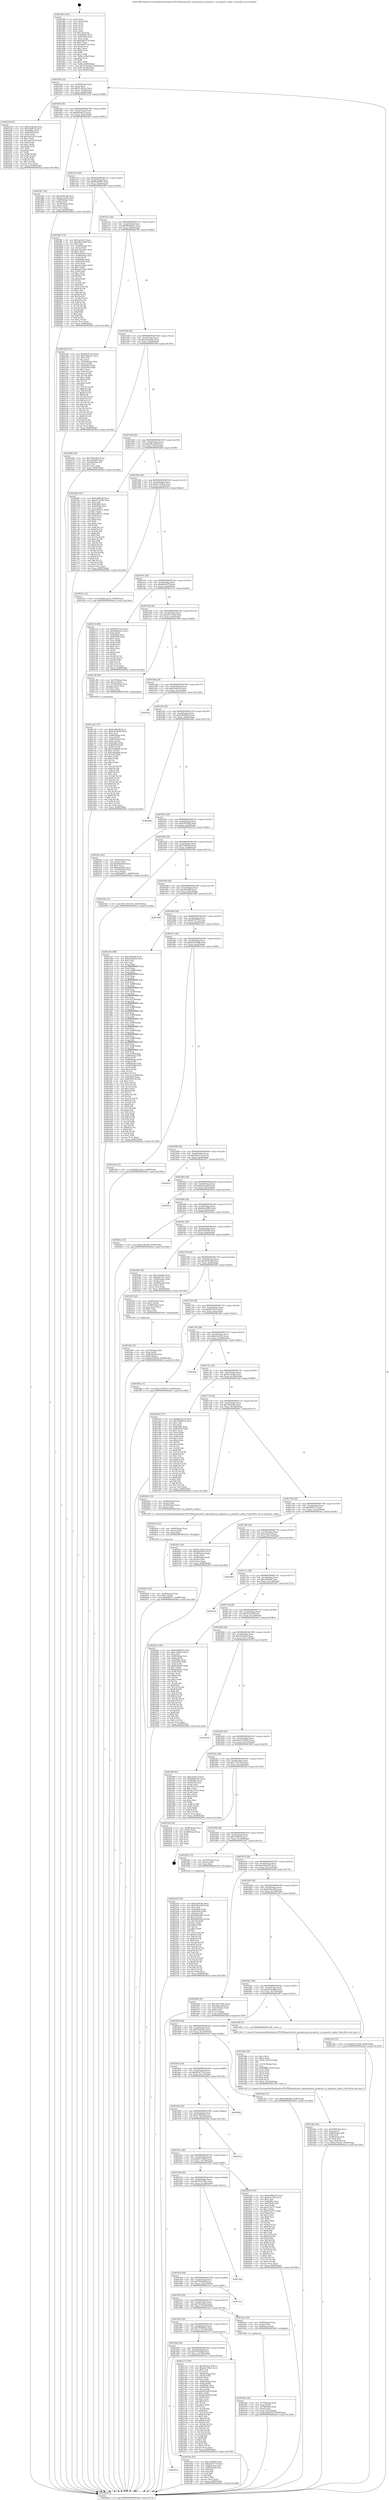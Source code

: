 digraph "0x401460" {
  label = "0x401460 (/mnt/c/Users/mathe/Desktop/tcc/POCII/binaries/extr_mpvoptionsm_property.c_m_property_unkey_Final-ollvm.out::main(0))"
  labelloc = "t"
  node[shape=record]

  Entry [label="",width=0.3,height=0.3,shape=circle,fillcolor=black,style=filled]
  "0x4014d4" [label="{
     0x4014d4 [32]\l
     | [instrs]\l
     &nbsp;&nbsp;0x4014d4 \<+6\>: mov -0x90(%rbp),%eax\l
     &nbsp;&nbsp;0x4014da \<+2\>: mov %eax,%ecx\l
     &nbsp;&nbsp;0x4014dc \<+6\>: sub $0x83c36d1e,%ecx\l
     &nbsp;&nbsp;0x4014e2 \<+6\>: mov %eax,-0xa4(%rbp)\l
     &nbsp;&nbsp;0x4014e8 \<+6\>: mov %ecx,-0xa8(%rbp)\l
     &nbsp;&nbsp;0x4014ee \<+6\>: je 0000000000402236 \<main+0xdd6\>\l
  }"]
  "0x402236" [label="{
     0x402236 [91]\l
     | [instrs]\l
     &nbsp;&nbsp;0x402236 \<+5\>: mov $0xb3fe0e0d,%eax\l
     &nbsp;&nbsp;0x40223b \<+5\>: mov $0x1baff532,%ecx\l
     &nbsp;&nbsp;0x402240 \<+7\>: mov 0x40506c,%edx\l
     &nbsp;&nbsp;0x402247 \<+7\>: mov 0x405058,%esi\l
     &nbsp;&nbsp;0x40224e \<+2\>: mov %edx,%edi\l
     &nbsp;&nbsp;0x402250 \<+6\>: add $0x3ab1eb7d,%edi\l
     &nbsp;&nbsp;0x402256 \<+3\>: sub $0x1,%edi\l
     &nbsp;&nbsp;0x402259 \<+6\>: sub $0x3ab1eb7d,%edi\l
     &nbsp;&nbsp;0x40225f \<+3\>: imul %edi,%edx\l
     &nbsp;&nbsp;0x402262 \<+3\>: and $0x1,%edx\l
     &nbsp;&nbsp;0x402265 \<+3\>: cmp $0x0,%edx\l
     &nbsp;&nbsp;0x402268 \<+4\>: sete %r8b\l
     &nbsp;&nbsp;0x40226c \<+3\>: cmp $0xa,%esi\l
     &nbsp;&nbsp;0x40226f \<+4\>: setl %r9b\l
     &nbsp;&nbsp;0x402273 \<+3\>: mov %r8b,%r10b\l
     &nbsp;&nbsp;0x402276 \<+3\>: and %r9b,%r10b\l
     &nbsp;&nbsp;0x402279 \<+3\>: xor %r9b,%r8b\l
     &nbsp;&nbsp;0x40227c \<+3\>: or %r8b,%r10b\l
     &nbsp;&nbsp;0x40227f \<+4\>: test $0x1,%r10b\l
     &nbsp;&nbsp;0x402283 \<+3\>: cmovne %ecx,%eax\l
     &nbsp;&nbsp;0x402286 \<+6\>: mov %eax,-0x90(%rbp)\l
     &nbsp;&nbsp;0x40228c \<+5\>: jmp 00000000004026ed \<main+0x128d\>\l
  }"]
  "0x4014f4" [label="{
     0x4014f4 [28]\l
     | [instrs]\l
     &nbsp;&nbsp;0x4014f4 \<+5\>: jmp 00000000004014f9 \<main+0x99\>\l
     &nbsp;&nbsp;0x4014f9 \<+6\>: mov -0xa4(%rbp),%eax\l
     &nbsp;&nbsp;0x4014ff \<+5\>: sub $0x84cadc3c,%eax\l
     &nbsp;&nbsp;0x401504 \<+6\>: mov %eax,-0xac(%rbp)\l
     &nbsp;&nbsp;0x40150a \<+6\>: je 0000000000401d61 \<main+0x901\>\l
  }"]
  Exit [label="",width=0.3,height=0.3,shape=circle,fillcolor=black,style=filled,peripheries=2]
  "0x401d61" [label="{
     0x401d61 [36]\l
     | [instrs]\l
     &nbsp;&nbsp;0x401d61 \<+5\>: mov $0xe939c54f,%eax\l
     &nbsp;&nbsp;0x401d66 \<+5\>: mov $0x4a33ed8e,%ecx\l
     &nbsp;&nbsp;0x401d6b \<+4\>: mov -0x60(%rbp),%rdx\l
     &nbsp;&nbsp;0x401d6f \<+2\>: mov (%rdx),%esi\l
     &nbsp;&nbsp;0x401d71 \<+4\>: mov -0x70(%rbp),%rdx\l
     &nbsp;&nbsp;0x401d75 \<+2\>: cmp (%rdx),%esi\l
     &nbsp;&nbsp;0x401d77 \<+3\>: cmovl %ecx,%eax\l
     &nbsp;&nbsp;0x401d7a \<+6\>: mov %eax,-0x90(%rbp)\l
     &nbsp;&nbsp;0x401d80 \<+5\>: jmp 00000000004026ed \<main+0x128d\>\l
  }"]
  "0x401510" [label="{
     0x401510 [28]\l
     | [instrs]\l
     &nbsp;&nbsp;0x401510 \<+5\>: jmp 0000000000401515 \<main+0xb5\>\l
     &nbsp;&nbsp;0x401515 \<+6\>: mov -0xa4(%rbp),%eax\l
     &nbsp;&nbsp;0x40151b \<+5\>: sub $0x86e60391,%eax\l
     &nbsp;&nbsp;0x401520 \<+6\>: mov %eax,-0xb0(%rbp)\l
     &nbsp;&nbsp;0x401526 \<+6\>: je 0000000000401ff4 \<main+0xb94\>\l
  }"]
  "0x4022a0" [label="{
     0x4022a0 [155]\l
     | [instrs]\l
     &nbsp;&nbsp;0x4022a0 \<+5\>: mov $0xb3fe0e0d,%ecx\l
     &nbsp;&nbsp;0x4022a5 \<+5\>: mov $0x42f5a320,%edx\l
     &nbsp;&nbsp;0x4022aa \<+3\>: mov $0x1,%sil\l
     &nbsp;&nbsp;0x4022ad \<+8\>: mov 0x40506c,%r8d\l
     &nbsp;&nbsp;0x4022b5 \<+8\>: mov 0x405058,%r9d\l
     &nbsp;&nbsp;0x4022bd \<+3\>: mov %r8d,%r10d\l
     &nbsp;&nbsp;0x4022c0 \<+7\>: sub $0xb9f95e86,%r10d\l
     &nbsp;&nbsp;0x4022c7 \<+4\>: sub $0x1,%r10d\l
     &nbsp;&nbsp;0x4022cb \<+7\>: add $0xb9f95e86,%r10d\l
     &nbsp;&nbsp;0x4022d2 \<+4\>: imul %r10d,%r8d\l
     &nbsp;&nbsp;0x4022d6 \<+4\>: and $0x1,%r8d\l
     &nbsp;&nbsp;0x4022da \<+4\>: cmp $0x0,%r8d\l
     &nbsp;&nbsp;0x4022de \<+4\>: sete %r11b\l
     &nbsp;&nbsp;0x4022e2 \<+4\>: cmp $0xa,%r9d\l
     &nbsp;&nbsp;0x4022e6 \<+3\>: setl %bl\l
     &nbsp;&nbsp;0x4022e9 \<+3\>: mov %r11b,%r14b\l
     &nbsp;&nbsp;0x4022ec \<+4\>: xor $0xff,%r14b\l
     &nbsp;&nbsp;0x4022f0 \<+3\>: mov %bl,%r15b\l
     &nbsp;&nbsp;0x4022f3 \<+4\>: xor $0xff,%r15b\l
     &nbsp;&nbsp;0x4022f7 \<+4\>: xor $0x0,%sil\l
     &nbsp;&nbsp;0x4022fb \<+3\>: mov %r14b,%r12b\l
     &nbsp;&nbsp;0x4022fe \<+4\>: and $0x0,%r12b\l
     &nbsp;&nbsp;0x402302 \<+3\>: and %sil,%r11b\l
     &nbsp;&nbsp;0x402305 \<+3\>: mov %r15b,%r13b\l
     &nbsp;&nbsp;0x402308 \<+4\>: and $0x0,%r13b\l
     &nbsp;&nbsp;0x40230c \<+3\>: and %sil,%bl\l
     &nbsp;&nbsp;0x40230f \<+3\>: or %r11b,%r12b\l
     &nbsp;&nbsp;0x402312 \<+3\>: or %bl,%r13b\l
     &nbsp;&nbsp;0x402315 \<+3\>: xor %r13b,%r12b\l
     &nbsp;&nbsp;0x402318 \<+3\>: or %r15b,%r14b\l
     &nbsp;&nbsp;0x40231b \<+4\>: xor $0xff,%r14b\l
     &nbsp;&nbsp;0x40231f \<+4\>: or $0x0,%sil\l
     &nbsp;&nbsp;0x402323 \<+3\>: and %sil,%r14b\l
     &nbsp;&nbsp;0x402326 \<+3\>: or %r14b,%r12b\l
     &nbsp;&nbsp;0x402329 \<+4\>: test $0x1,%r12b\l
     &nbsp;&nbsp;0x40232d \<+3\>: cmovne %edx,%ecx\l
     &nbsp;&nbsp;0x402330 \<+6\>: mov %ecx,-0x90(%rbp)\l
     &nbsp;&nbsp;0x402336 \<+5\>: jmp 00000000004026ed \<main+0x128d\>\l
  }"]
  "0x401ff4" [label="{
     0x401ff4 [174]\l
     | [instrs]\l
     &nbsp;&nbsp;0x401ff4 \<+5\>: mov $0xcad2ec5,%eax\l
     &nbsp;&nbsp;0x401ff9 \<+5\>: mov $0xddee1606,%ecx\l
     &nbsp;&nbsp;0x401ffe \<+2\>: mov $0x1,%dl\l
     &nbsp;&nbsp;0x402000 \<+4\>: mov -0x48(%rbp),%rsi\l
     &nbsp;&nbsp;0x402004 \<+2\>: mov (%rsi),%edi\l
     &nbsp;&nbsp;0x402006 \<+6\>: add $0x5a9cdc01,%edi\l
     &nbsp;&nbsp;0x40200c \<+3\>: add $0x1,%edi\l
     &nbsp;&nbsp;0x40200f \<+6\>: sub $0x5a9cdc01,%edi\l
     &nbsp;&nbsp;0x402015 \<+4\>: mov -0x48(%rbp),%rsi\l
     &nbsp;&nbsp;0x402019 \<+2\>: mov %edi,(%rsi)\l
     &nbsp;&nbsp;0x40201b \<+7\>: mov 0x40506c,%edi\l
     &nbsp;&nbsp;0x402022 \<+8\>: mov 0x405058,%r8d\l
     &nbsp;&nbsp;0x40202a \<+3\>: mov %edi,%r9d\l
     &nbsp;&nbsp;0x40202d \<+7\>: sub $0xab210bdc,%r9d\l
     &nbsp;&nbsp;0x402034 \<+4\>: sub $0x1,%r9d\l
     &nbsp;&nbsp;0x402038 \<+7\>: add $0xab210bdc,%r9d\l
     &nbsp;&nbsp;0x40203f \<+4\>: imul %r9d,%edi\l
     &nbsp;&nbsp;0x402043 \<+3\>: and $0x1,%edi\l
     &nbsp;&nbsp;0x402046 \<+3\>: cmp $0x0,%edi\l
     &nbsp;&nbsp;0x402049 \<+4\>: sete %r10b\l
     &nbsp;&nbsp;0x40204d \<+4\>: cmp $0xa,%r8d\l
     &nbsp;&nbsp;0x402051 \<+4\>: setl %r11b\l
     &nbsp;&nbsp;0x402055 \<+3\>: mov %r10b,%bl\l
     &nbsp;&nbsp;0x402058 \<+3\>: xor $0xff,%bl\l
     &nbsp;&nbsp;0x40205b \<+3\>: mov %r11b,%r14b\l
     &nbsp;&nbsp;0x40205e \<+4\>: xor $0xff,%r14b\l
     &nbsp;&nbsp;0x402062 \<+3\>: xor $0x1,%dl\l
     &nbsp;&nbsp;0x402065 \<+3\>: mov %bl,%r15b\l
     &nbsp;&nbsp;0x402068 \<+4\>: and $0xff,%r15b\l
     &nbsp;&nbsp;0x40206c \<+3\>: and %dl,%r10b\l
     &nbsp;&nbsp;0x40206f \<+3\>: mov %r14b,%r12b\l
     &nbsp;&nbsp;0x402072 \<+4\>: and $0xff,%r12b\l
     &nbsp;&nbsp;0x402076 \<+3\>: and %dl,%r11b\l
     &nbsp;&nbsp;0x402079 \<+3\>: or %r10b,%r15b\l
     &nbsp;&nbsp;0x40207c \<+3\>: or %r11b,%r12b\l
     &nbsp;&nbsp;0x40207f \<+3\>: xor %r12b,%r15b\l
     &nbsp;&nbsp;0x402082 \<+3\>: or %r14b,%bl\l
     &nbsp;&nbsp;0x402085 \<+3\>: xor $0xff,%bl\l
     &nbsp;&nbsp;0x402088 \<+3\>: or $0x1,%dl\l
     &nbsp;&nbsp;0x40208b \<+2\>: and %dl,%bl\l
     &nbsp;&nbsp;0x40208d \<+3\>: or %bl,%r15b\l
     &nbsp;&nbsp;0x402090 \<+4\>: test $0x1,%r15b\l
     &nbsp;&nbsp;0x402094 \<+3\>: cmovne %ecx,%eax\l
     &nbsp;&nbsp;0x402097 \<+6\>: mov %eax,-0x90(%rbp)\l
     &nbsp;&nbsp;0x40209d \<+5\>: jmp 00000000004026ed \<main+0x128d\>\l
  }"]
  "0x40152c" [label="{
     0x40152c [28]\l
     | [instrs]\l
     &nbsp;&nbsp;0x40152c \<+5\>: jmp 0000000000401531 \<main+0xd1\>\l
     &nbsp;&nbsp;0x401531 \<+6\>: mov -0xa4(%rbp),%eax\l
     &nbsp;&nbsp;0x401537 \<+5\>: sub $0x98b48ae3,%eax\l
     &nbsp;&nbsp;0x40153c \<+6\>: mov %eax,-0xb4(%rbp)\l
     &nbsp;&nbsp;0x401542 \<+6\>: je 0000000000402166 \<main+0xd06\>\l
  }"]
  "0x4020d3" [label="{
     0x4020d3 [25]\l
     | [instrs]\l
     &nbsp;&nbsp;0x4020d3 \<+4\>: mov -0x40(%rbp),%rax\l
     &nbsp;&nbsp;0x4020d7 \<+6\>: movl $0x0,(%rax)\l
     &nbsp;&nbsp;0x4020dd \<+10\>: movl $0x8d8f17c,-0x90(%rbp)\l
     &nbsp;&nbsp;0x4020e7 \<+5\>: jmp 00000000004026ed \<main+0x128d\>\l
  }"]
  "0x402166" [label="{
     0x402166 [151]\l
     | [instrs]\l
     &nbsp;&nbsp;0x402166 \<+5\>: mov $0x693d731d,%eax\l
     &nbsp;&nbsp;0x40216b \<+5\>: mov $0x554f5ad1,%ecx\l
     &nbsp;&nbsp;0x402170 \<+2\>: mov $0x1,%dl\l
     &nbsp;&nbsp;0x402172 \<+2\>: xor %esi,%esi\l
     &nbsp;&nbsp;0x402174 \<+4\>: mov -0x38(%rbp),%rdi\l
     &nbsp;&nbsp;0x402178 \<+6\>: movl $0x1,(%rdi)\l
     &nbsp;&nbsp;0x40217e \<+8\>: mov 0x40506c,%r8d\l
     &nbsp;&nbsp;0x402186 \<+8\>: mov 0x405058,%r9d\l
     &nbsp;&nbsp;0x40218e \<+3\>: sub $0x1,%esi\l
     &nbsp;&nbsp;0x402191 \<+3\>: mov %r8d,%r10d\l
     &nbsp;&nbsp;0x402194 \<+3\>: add %esi,%r10d\l
     &nbsp;&nbsp;0x402197 \<+4\>: imul %r10d,%r8d\l
     &nbsp;&nbsp;0x40219b \<+4\>: and $0x1,%r8d\l
     &nbsp;&nbsp;0x40219f \<+4\>: cmp $0x0,%r8d\l
     &nbsp;&nbsp;0x4021a3 \<+4\>: sete %r11b\l
     &nbsp;&nbsp;0x4021a7 \<+4\>: cmp $0xa,%r9d\l
     &nbsp;&nbsp;0x4021ab \<+3\>: setl %bl\l
     &nbsp;&nbsp;0x4021ae \<+3\>: mov %r11b,%r14b\l
     &nbsp;&nbsp;0x4021b1 \<+4\>: xor $0xff,%r14b\l
     &nbsp;&nbsp;0x4021b5 \<+3\>: mov %bl,%r15b\l
     &nbsp;&nbsp;0x4021b8 \<+4\>: xor $0xff,%r15b\l
     &nbsp;&nbsp;0x4021bc \<+3\>: xor $0x0,%dl\l
     &nbsp;&nbsp;0x4021bf \<+3\>: mov %r14b,%r12b\l
     &nbsp;&nbsp;0x4021c2 \<+4\>: and $0x0,%r12b\l
     &nbsp;&nbsp;0x4021c6 \<+3\>: and %dl,%r11b\l
     &nbsp;&nbsp;0x4021c9 \<+3\>: mov %r15b,%r13b\l
     &nbsp;&nbsp;0x4021cc \<+4\>: and $0x0,%r13b\l
     &nbsp;&nbsp;0x4021d0 \<+2\>: and %dl,%bl\l
     &nbsp;&nbsp;0x4021d2 \<+3\>: or %r11b,%r12b\l
     &nbsp;&nbsp;0x4021d5 \<+3\>: or %bl,%r13b\l
     &nbsp;&nbsp;0x4021d8 \<+3\>: xor %r13b,%r12b\l
     &nbsp;&nbsp;0x4021db \<+3\>: or %r15b,%r14b\l
     &nbsp;&nbsp;0x4021de \<+4\>: xor $0xff,%r14b\l
     &nbsp;&nbsp;0x4021e2 \<+3\>: or $0x0,%dl\l
     &nbsp;&nbsp;0x4021e5 \<+3\>: and %dl,%r14b\l
     &nbsp;&nbsp;0x4021e8 \<+3\>: or %r14b,%r12b\l
     &nbsp;&nbsp;0x4021eb \<+4\>: test $0x1,%r12b\l
     &nbsp;&nbsp;0x4021ef \<+3\>: cmovne %ecx,%eax\l
     &nbsp;&nbsp;0x4021f2 \<+6\>: mov %eax,-0x90(%rbp)\l
     &nbsp;&nbsp;0x4021f8 \<+5\>: jmp 00000000004026ed \<main+0x128d\>\l
  }"]
  "0x401548" [label="{
     0x401548 [28]\l
     | [instrs]\l
     &nbsp;&nbsp;0x401548 \<+5\>: jmp 000000000040154d \<main+0xed\>\l
     &nbsp;&nbsp;0x40154d \<+6\>: mov -0xa4(%rbp),%eax\l
     &nbsp;&nbsp;0x401553 \<+5\>: sub $0xa25a0d3e,%eax\l
     &nbsp;&nbsp;0x401558 \<+6\>: mov %eax,-0xb8(%rbp)\l
     &nbsp;&nbsp;0x40155e \<+6\>: je 0000000000401b6b \<main+0x70b\>\l
  }"]
  "0x4020c4" [label="{
     0x4020c4 [15]\l
     | [instrs]\l
     &nbsp;&nbsp;0x4020c4 \<+4\>: mov -0x68(%rbp),%rax\l
     &nbsp;&nbsp;0x4020c8 \<+3\>: mov (%rax),%rax\l
     &nbsp;&nbsp;0x4020cb \<+3\>: mov %rax,%rdi\l
     &nbsp;&nbsp;0x4020ce \<+5\>: call 0000000000401030 \<free@plt\>\l
     | [calls]\l
     &nbsp;&nbsp;0x401030 \{1\} (unknown)\l
  }"]
  "0x401b6b" [label="{
     0x401b6b [30]\l
     | [instrs]\l
     &nbsp;&nbsp;0x401b6b \<+5\>: mov $0x76d3e8cd,%eax\l
     &nbsp;&nbsp;0x401b70 \<+5\>: mov $0xc92faf68,%ecx\l
     &nbsp;&nbsp;0x401b75 \<+3\>: mov -0x2d(%rbp),%dl\l
     &nbsp;&nbsp;0x401b78 \<+3\>: test $0x1,%dl\l
     &nbsp;&nbsp;0x401b7b \<+3\>: cmovne %ecx,%eax\l
     &nbsp;&nbsp;0x401b7e \<+6\>: mov %eax,-0x90(%rbp)\l
     &nbsp;&nbsp;0x401b84 \<+5\>: jmp 00000000004026ed \<main+0x128d\>\l
  }"]
  "0x401564" [label="{
     0x401564 [28]\l
     | [instrs]\l
     &nbsp;&nbsp;0x401564 \<+5\>: jmp 0000000000401569 \<main+0x109\>\l
     &nbsp;&nbsp;0x401569 \<+6\>: mov -0xa4(%rbp),%eax\l
     &nbsp;&nbsp;0x40156f \<+5\>: sub $0xa9bce2df,%eax\l
     &nbsp;&nbsp;0x401574 \<+6\>: mov %eax,-0xbc(%rbp)\l
     &nbsp;&nbsp;0x40157a \<+6\>: je 0000000000401bf6 \<main+0x796\>\l
  }"]
  "0x401f46" [label="{
     0x401f46 [32]\l
     | [instrs]\l
     &nbsp;&nbsp;0x401f46 \<+4\>: mov -0x50(%rbp),%rdi\l
     &nbsp;&nbsp;0x401f4a \<+3\>: mov %rax,(%rdi)\l
     &nbsp;&nbsp;0x401f4d \<+4\>: mov -0x48(%rbp),%rax\l
     &nbsp;&nbsp;0x401f51 \<+6\>: movl $0x0,(%rax)\l
     &nbsp;&nbsp;0x401f57 \<+10\>: movl $0xe91907f6,-0x90(%rbp)\l
     &nbsp;&nbsp;0x401f61 \<+5\>: jmp 00000000004026ed \<main+0x128d\>\l
  }"]
  "0x401bf6" [label="{
     0x401bf6 [147]\l
     | [instrs]\l
     &nbsp;&nbsp;0x401bf6 \<+5\>: mov $0x6c4f82d8,%eax\l
     &nbsp;&nbsp;0x401bfb \<+5\>: mov $0xad712c84,%ecx\l
     &nbsp;&nbsp;0x401c00 \<+2\>: mov $0x1,%dl\l
     &nbsp;&nbsp;0x401c02 \<+7\>: mov 0x40506c,%esi\l
     &nbsp;&nbsp;0x401c09 \<+7\>: mov 0x405058,%edi\l
     &nbsp;&nbsp;0x401c10 \<+3\>: mov %esi,%r8d\l
     &nbsp;&nbsp;0x401c13 \<+7\>: sub $0xec8f5111,%r8d\l
     &nbsp;&nbsp;0x401c1a \<+4\>: sub $0x1,%r8d\l
     &nbsp;&nbsp;0x401c1e \<+7\>: add $0xec8f5111,%r8d\l
     &nbsp;&nbsp;0x401c25 \<+4\>: imul %r8d,%esi\l
     &nbsp;&nbsp;0x401c29 \<+3\>: and $0x1,%esi\l
     &nbsp;&nbsp;0x401c2c \<+3\>: cmp $0x0,%esi\l
     &nbsp;&nbsp;0x401c2f \<+4\>: sete %r9b\l
     &nbsp;&nbsp;0x401c33 \<+3\>: cmp $0xa,%edi\l
     &nbsp;&nbsp;0x401c36 \<+4\>: setl %r10b\l
     &nbsp;&nbsp;0x401c3a \<+3\>: mov %r9b,%r11b\l
     &nbsp;&nbsp;0x401c3d \<+4\>: xor $0xff,%r11b\l
     &nbsp;&nbsp;0x401c41 \<+3\>: mov %r10b,%bl\l
     &nbsp;&nbsp;0x401c44 \<+3\>: xor $0xff,%bl\l
     &nbsp;&nbsp;0x401c47 \<+3\>: xor $0x0,%dl\l
     &nbsp;&nbsp;0x401c4a \<+3\>: mov %r11b,%r14b\l
     &nbsp;&nbsp;0x401c4d \<+4\>: and $0x0,%r14b\l
     &nbsp;&nbsp;0x401c51 \<+3\>: and %dl,%r9b\l
     &nbsp;&nbsp;0x401c54 \<+3\>: mov %bl,%r15b\l
     &nbsp;&nbsp;0x401c57 \<+4\>: and $0x0,%r15b\l
     &nbsp;&nbsp;0x401c5b \<+3\>: and %dl,%r10b\l
     &nbsp;&nbsp;0x401c5e \<+3\>: or %r9b,%r14b\l
     &nbsp;&nbsp;0x401c61 \<+3\>: or %r10b,%r15b\l
     &nbsp;&nbsp;0x401c64 \<+3\>: xor %r15b,%r14b\l
     &nbsp;&nbsp;0x401c67 \<+3\>: or %bl,%r11b\l
     &nbsp;&nbsp;0x401c6a \<+4\>: xor $0xff,%r11b\l
     &nbsp;&nbsp;0x401c6e \<+3\>: or $0x0,%dl\l
     &nbsp;&nbsp;0x401c71 \<+3\>: and %dl,%r11b\l
     &nbsp;&nbsp;0x401c74 \<+3\>: or %r11b,%r14b\l
     &nbsp;&nbsp;0x401c77 \<+4\>: test $0x1,%r14b\l
     &nbsp;&nbsp;0x401c7b \<+3\>: cmovne %ecx,%eax\l
     &nbsp;&nbsp;0x401c7e \<+6\>: mov %eax,-0x90(%rbp)\l
     &nbsp;&nbsp;0x401c84 \<+5\>: jmp 00000000004026ed \<main+0x128d\>\l
  }"]
  "0x401580" [label="{
     0x401580 [28]\l
     | [instrs]\l
     &nbsp;&nbsp;0x401580 \<+5\>: jmp 0000000000401585 \<main+0x125\>\l
     &nbsp;&nbsp;0x401585 \<+6\>: mov -0xa4(%rbp),%eax\l
     &nbsp;&nbsp;0x40158b \<+5\>: sub $0xab1168e2,%eax\l
     &nbsp;&nbsp;0x401590 \<+6\>: mov %eax,-0xc0(%rbp)\l
     &nbsp;&nbsp;0x401596 \<+6\>: je 0000000000401f1a \<main+0xaba\>\l
  }"]
  "0x401dbe" [label="{
     0x401dbe [42]\l
     | [instrs]\l
     &nbsp;&nbsp;0x401dbe \<+6\>: mov -0x160(%rbp),%ecx\l
     &nbsp;&nbsp;0x401dc4 \<+3\>: imul %eax,%ecx\l
     &nbsp;&nbsp;0x401dc7 \<+4\>: mov -0x68(%rbp),%r8\l
     &nbsp;&nbsp;0x401dcb \<+3\>: mov (%r8),%r8\l
     &nbsp;&nbsp;0x401dce \<+4\>: mov -0x60(%rbp),%r9\l
     &nbsp;&nbsp;0x401dd2 \<+3\>: movslq (%r9),%r9\l
     &nbsp;&nbsp;0x401dd5 \<+4\>: mov %ecx,(%r8,%r9,4)\l
     &nbsp;&nbsp;0x401dd9 \<+10\>: movl $0xfea76a9e,-0x90(%rbp)\l
     &nbsp;&nbsp;0x401de3 \<+5\>: jmp 00000000004026ed \<main+0x128d\>\l
  }"]
  "0x401f1a" [label="{
     0x401f1a [15]\l
     | [instrs]\l
     &nbsp;&nbsp;0x401f1a \<+10\>: movl $0x84cadc3c,-0x90(%rbp)\l
     &nbsp;&nbsp;0x401f24 \<+5\>: jmp 00000000004026ed \<main+0x128d\>\l
  }"]
  "0x40159c" [label="{
     0x40159c [28]\l
     | [instrs]\l
     &nbsp;&nbsp;0x40159c \<+5\>: jmp 00000000004015a1 \<main+0x141\>\l
     &nbsp;&nbsp;0x4015a1 \<+6\>: mov -0xa4(%rbp),%eax\l
     &nbsp;&nbsp;0x4015a7 \<+5\>: sub $0xab63d57f,%eax\l
     &nbsp;&nbsp;0x4015ac \<+6\>: mov %eax,-0xc4(%rbp)\l
     &nbsp;&nbsp;0x4015b2 \<+6\>: je 0000000000402110 \<main+0xcb0\>\l
  }"]
  "0x401d8a" [label="{
     0x401d8a [52]\l
     | [instrs]\l
     &nbsp;&nbsp;0x401d8a \<+2\>: xor %ecx,%ecx\l
     &nbsp;&nbsp;0x401d8c \<+5\>: mov $0x2,%edx\l
     &nbsp;&nbsp;0x401d91 \<+6\>: mov %edx,-0x15c(%rbp)\l
     &nbsp;&nbsp;0x401d97 \<+1\>: cltd\l
     &nbsp;&nbsp;0x401d98 \<+6\>: mov -0x15c(%rbp),%esi\l
     &nbsp;&nbsp;0x401d9e \<+2\>: idiv %esi\l
     &nbsp;&nbsp;0x401da0 \<+6\>: imul $0xfffffffe,%edx,%edx\l
     &nbsp;&nbsp;0x401da6 \<+2\>: mov %ecx,%edi\l
     &nbsp;&nbsp;0x401da8 \<+2\>: sub %edx,%edi\l
     &nbsp;&nbsp;0x401daa \<+2\>: mov %ecx,%edx\l
     &nbsp;&nbsp;0x401dac \<+3\>: sub $0x1,%edx\l
     &nbsp;&nbsp;0x401daf \<+2\>: add %edx,%edi\l
     &nbsp;&nbsp;0x401db1 \<+2\>: sub %edi,%ecx\l
     &nbsp;&nbsp;0x401db3 \<+6\>: mov %ecx,-0x160(%rbp)\l
     &nbsp;&nbsp;0x401db9 \<+5\>: call 0000000000401160 \<next_i\>\l
     | [calls]\l
     &nbsp;&nbsp;0x401160 \{1\} (/mnt/c/Users/mathe/Desktop/tcc/POCII/binaries/extr_mpvoptionsm_property.c_m_property_unkey_Final-ollvm.out::next_i)\l
  }"]
  "0x402110" [label="{
     0x402110 [86]\l
     | [instrs]\l
     &nbsp;&nbsp;0x402110 \<+5\>: mov $0x693d731d,%eax\l
     &nbsp;&nbsp;0x402115 \<+5\>: mov $0x98b48ae3,%ecx\l
     &nbsp;&nbsp;0x40211a \<+2\>: xor %edx,%edx\l
     &nbsp;&nbsp;0x40211c \<+7\>: mov 0x40506c,%esi\l
     &nbsp;&nbsp;0x402123 \<+7\>: mov 0x405058,%edi\l
     &nbsp;&nbsp;0x40212a \<+3\>: sub $0x1,%edx\l
     &nbsp;&nbsp;0x40212d \<+3\>: mov %esi,%r8d\l
     &nbsp;&nbsp;0x402130 \<+3\>: add %edx,%r8d\l
     &nbsp;&nbsp;0x402133 \<+4\>: imul %r8d,%esi\l
     &nbsp;&nbsp;0x402137 \<+3\>: and $0x1,%esi\l
     &nbsp;&nbsp;0x40213a \<+3\>: cmp $0x0,%esi\l
     &nbsp;&nbsp;0x40213d \<+4\>: sete %r9b\l
     &nbsp;&nbsp;0x402141 \<+3\>: cmp $0xa,%edi\l
     &nbsp;&nbsp;0x402144 \<+4\>: setl %r10b\l
     &nbsp;&nbsp;0x402148 \<+3\>: mov %r9b,%r11b\l
     &nbsp;&nbsp;0x40214b \<+3\>: and %r10b,%r11b\l
     &nbsp;&nbsp;0x40214e \<+3\>: xor %r10b,%r9b\l
     &nbsp;&nbsp;0x402151 \<+3\>: or %r9b,%r11b\l
     &nbsp;&nbsp;0x402154 \<+4\>: test $0x1,%r11b\l
     &nbsp;&nbsp;0x402158 \<+3\>: cmovne %ecx,%eax\l
     &nbsp;&nbsp;0x40215b \<+6\>: mov %eax,-0x90(%rbp)\l
     &nbsp;&nbsp;0x402161 \<+5\>: jmp 00000000004026ed \<main+0x128d\>\l
  }"]
  "0x4015b8" [label="{
     0x4015b8 [28]\l
     | [instrs]\l
     &nbsp;&nbsp;0x4015b8 \<+5\>: jmp 00000000004015bd \<main+0x15d\>\l
     &nbsp;&nbsp;0x4015bd \<+6\>: mov -0xa4(%rbp),%eax\l
     &nbsp;&nbsp;0x4015c3 \<+5\>: sub $0xad712c84,%eax\l
     &nbsp;&nbsp;0x4015c8 \<+6\>: mov %eax,-0xc8(%rbp)\l
     &nbsp;&nbsp;0x4015ce \<+6\>: je 0000000000401c89 \<main+0x829\>\l
  }"]
  "0x401ca6" [label="{
     0x401ca6 [172]\l
     | [instrs]\l
     &nbsp;&nbsp;0x401ca6 \<+5\>: mov $0x6c4f82d8,%ecx\l
     &nbsp;&nbsp;0x401cab \<+5\>: mov $0xd3b78a48,%edx\l
     &nbsp;&nbsp;0x401cb0 \<+3\>: mov $0x1,%sil\l
     &nbsp;&nbsp;0x401cb3 \<+4\>: mov -0x68(%rbp),%rdi\l
     &nbsp;&nbsp;0x401cb7 \<+3\>: mov %rax,(%rdi)\l
     &nbsp;&nbsp;0x401cba \<+4\>: mov -0x60(%rbp),%rax\l
     &nbsp;&nbsp;0x401cbe \<+6\>: movl $0x0,(%rax)\l
     &nbsp;&nbsp;0x401cc4 \<+8\>: mov 0x40506c,%r8d\l
     &nbsp;&nbsp;0x401ccc \<+8\>: mov 0x405058,%r9d\l
     &nbsp;&nbsp;0x401cd4 \<+3\>: mov %r8d,%r10d\l
     &nbsp;&nbsp;0x401cd7 \<+7\>: add $0x5cd0dbf4,%r10d\l
     &nbsp;&nbsp;0x401cde \<+4\>: sub $0x1,%r10d\l
     &nbsp;&nbsp;0x401ce2 \<+7\>: sub $0x5cd0dbf4,%r10d\l
     &nbsp;&nbsp;0x401ce9 \<+4\>: imul %r10d,%r8d\l
     &nbsp;&nbsp;0x401ced \<+4\>: and $0x1,%r8d\l
     &nbsp;&nbsp;0x401cf1 \<+4\>: cmp $0x0,%r8d\l
     &nbsp;&nbsp;0x401cf5 \<+4\>: sete %r11b\l
     &nbsp;&nbsp;0x401cf9 \<+4\>: cmp $0xa,%r9d\l
     &nbsp;&nbsp;0x401cfd \<+3\>: setl %bl\l
     &nbsp;&nbsp;0x401d00 \<+3\>: mov %r11b,%r14b\l
     &nbsp;&nbsp;0x401d03 \<+4\>: xor $0xff,%r14b\l
     &nbsp;&nbsp;0x401d07 \<+3\>: mov %bl,%r15b\l
     &nbsp;&nbsp;0x401d0a \<+4\>: xor $0xff,%r15b\l
     &nbsp;&nbsp;0x401d0e \<+4\>: xor $0x1,%sil\l
     &nbsp;&nbsp;0x401d12 \<+3\>: mov %r14b,%r12b\l
     &nbsp;&nbsp;0x401d15 \<+4\>: and $0xff,%r12b\l
     &nbsp;&nbsp;0x401d19 \<+3\>: and %sil,%r11b\l
     &nbsp;&nbsp;0x401d1c \<+3\>: mov %r15b,%r13b\l
     &nbsp;&nbsp;0x401d1f \<+4\>: and $0xff,%r13b\l
     &nbsp;&nbsp;0x401d23 \<+3\>: and %sil,%bl\l
     &nbsp;&nbsp;0x401d26 \<+3\>: or %r11b,%r12b\l
     &nbsp;&nbsp;0x401d29 \<+3\>: or %bl,%r13b\l
     &nbsp;&nbsp;0x401d2c \<+3\>: xor %r13b,%r12b\l
     &nbsp;&nbsp;0x401d2f \<+3\>: or %r15b,%r14b\l
     &nbsp;&nbsp;0x401d32 \<+4\>: xor $0xff,%r14b\l
     &nbsp;&nbsp;0x401d36 \<+4\>: or $0x1,%sil\l
     &nbsp;&nbsp;0x401d3a \<+3\>: and %sil,%r14b\l
     &nbsp;&nbsp;0x401d3d \<+3\>: or %r14b,%r12b\l
     &nbsp;&nbsp;0x401d40 \<+4\>: test $0x1,%r12b\l
     &nbsp;&nbsp;0x401d44 \<+3\>: cmovne %edx,%ecx\l
     &nbsp;&nbsp;0x401d47 \<+6\>: mov %ecx,-0x90(%rbp)\l
     &nbsp;&nbsp;0x401d4d \<+5\>: jmp 00000000004026ed \<main+0x128d\>\l
  }"]
  "0x401c89" [label="{
     0x401c89 [29]\l
     | [instrs]\l
     &nbsp;&nbsp;0x401c89 \<+4\>: mov -0x70(%rbp),%rax\l
     &nbsp;&nbsp;0x401c8d \<+6\>: movl $0x1,(%rax)\l
     &nbsp;&nbsp;0x401c93 \<+4\>: mov -0x70(%rbp),%rax\l
     &nbsp;&nbsp;0x401c97 \<+3\>: movslq (%rax),%rax\l
     &nbsp;&nbsp;0x401c9a \<+4\>: shl $0x2,%rax\l
     &nbsp;&nbsp;0x401c9e \<+3\>: mov %rax,%rdi\l
     &nbsp;&nbsp;0x401ca1 \<+5\>: call 0000000000401050 \<malloc@plt\>\l
     | [calls]\l
     &nbsp;&nbsp;0x401050 \{1\} (unknown)\l
  }"]
  "0x4015d4" [label="{
     0x4015d4 [28]\l
     | [instrs]\l
     &nbsp;&nbsp;0x4015d4 \<+5\>: jmp 00000000004015d9 \<main+0x179\>\l
     &nbsp;&nbsp;0x4015d9 \<+6\>: mov -0xa4(%rbp),%eax\l
     &nbsp;&nbsp;0x4015df \<+5\>: sub $0xb3fe0e0d,%eax\l
     &nbsp;&nbsp;0x4015e4 \<+6\>: mov %eax,-0xcc(%rbp)\l
     &nbsp;&nbsp;0x4015ea \<+6\>: je 00000000004026a4 \<main+0x1244\>\l
  }"]
  "0x401bba" [label="{
     0x401bba [30]\l
     | [instrs]\l
     &nbsp;&nbsp;0x401bba \<+4\>: mov -0x78(%rbp),%rdi\l
     &nbsp;&nbsp;0x401bbe \<+2\>: mov %eax,(%rdi)\l
     &nbsp;&nbsp;0x401bc0 \<+4\>: mov -0x78(%rbp),%rdi\l
     &nbsp;&nbsp;0x401bc4 \<+2\>: mov (%rdi),%eax\l
     &nbsp;&nbsp;0x401bc6 \<+3\>: mov %eax,-0x2c(%rbp)\l
     &nbsp;&nbsp;0x401bc9 \<+10\>: movl $0x3eb91016,-0x90(%rbp)\l
     &nbsp;&nbsp;0x401bd3 \<+5\>: jmp 00000000004026ed \<main+0x128d\>\l
  }"]
  "0x4026a4" [label="{
     0x4026a4\l
  }", style=dashed]
  "0x4015f0" [label="{
     0x4015f0 [28]\l
     | [instrs]\l
     &nbsp;&nbsp;0x4015f0 \<+5\>: jmp 00000000004015f5 \<main+0x195\>\l
     &nbsp;&nbsp;0x4015f5 \<+6\>: mov -0xa4(%rbp),%eax\l
     &nbsp;&nbsp;0x4015fb \<+5\>: sub $0xb5894d76,%eax\l
     &nbsp;&nbsp;0x401600 \<+6\>: mov %eax,-0xd0(%rbp)\l
     &nbsp;&nbsp;0x401606 \<+6\>: je 00000000004026d6 \<main+0x1276\>\l
  }"]
  "0x401460" [label="{
     0x401460 [116]\l
     | [instrs]\l
     &nbsp;&nbsp;0x401460 \<+1\>: push %rbp\l
     &nbsp;&nbsp;0x401461 \<+3\>: mov %rsp,%rbp\l
     &nbsp;&nbsp;0x401464 \<+2\>: push %r15\l
     &nbsp;&nbsp;0x401466 \<+2\>: push %r14\l
     &nbsp;&nbsp;0x401468 \<+2\>: push %r13\l
     &nbsp;&nbsp;0x40146a \<+2\>: push %r12\l
     &nbsp;&nbsp;0x40146c \<+1\>: push %rbx\l
     &nbsp;&nbsp;0x40146d \<+7\>: sub $0x138,%rsp\l
     &nbsp;&nbsp;0x401474 \<+7\>: mov 0x40506c,%eax\l
     &nbsp;&nbsp;0x40147b \<+7\>: mov 0x405058,%ecx\l
     &nbsp;&nbsp;0x401482 \<+2\>: mov %eax,%edx\l
     &nbsp;&nbsp;0x401484 \<+6\>: add $0xfab8373b,%edx\l
     &nbsp;&nbsp;0x40148a \<+3\>: sub $0x1,%edx\l
     &nbsp;&nbsp;0x40148d \<+6\>: sub $0xfab8373b,%edx\l
     &nbsp;&nbsp;0x401493 \<+3\>: imul %edx,%eax\l
     &nbsp;&nbsp;0x401496 \<+3\>: and $0x1,%eax\l
     &nbsp;&nbsp;0x401499 \<+3\>: cmp $0x0,%eax\l
     &nbsp;&nbsp;0x40149c \<+4\>: sete %r8b\l
     &nbsp;&nbsp;0x4014a0 \<+4\>: and $0x1,%r8b\l
     &nbsp;&nbsp;0x4014a4 \<+7\>: mov %r8b,-0x8a(%rbp)\l
     &nbsp;&nbsp;0x4014ab \<+3\>: cmp $0xa,%ecx\l
     &nbsp;&nbsp;0x4014ae \<+4\>: setl %r8b\l
     &nbsp;&nbsp;0x4014b2 \<+4\>: and $0x1,%r8b\l
     &nbsp;&nbsp;0x4014b6 \<+7\>: mov %r8b,-0x89(%rbp)\l
     &nbsp;&nbsp;0x4014bd \<+10\>: movl $0x7b7eb5d9,-0x90(%rbp)\l
     &nbsp;&nbsp;0x4014c7 \<+6\>: mov %edi,-0x94(%rbp)\l
     &nbsp;&nbsp;0x4014cd \<+7\>: mov %rsi,-0xa0(%rbp)\l
  }"]
  "0x4026d6" [label="{
     0x4026d6\l
  }", style=dashed]
  "0x40160c" [label="{
     0x40160c [28]\l
     | [instrs]\l
     &nbsp;&nbsp;0x40160c \<+5\>: jmp 0000000000401611 \<main+0x1b1\>\l
     &nbsp;&nbsp;0x401611 \<+6\>: mov -0xa4(%rbp),%eax\l
     &nbsp;&nbsp;0x401617 \<+5\>: sub $0xbcf94369,%eax\l
     &nbsp;&nbsp;0x40161c \<+6\>: mov %eax,-0xd4(%rbp)\l
     &nbsp;&nbsp;0x401622 \<+6\>: je 000000000040220c \<main+0xdac\>\l
  }"]
  "0x4026ed" [label="{
     0x4026ed [5]\l
     | [instrs]\l
     &nbsp;&nbsp;0x4026ed \<+5\>: jmp 00000000004014d4 \<main+0x74\>\l
  }"]
  "0x40220c" [label="{
     0x40220c [42]\l
     | [instrs]\l
     &nbsp;&nbsp;0x40220c \<+4\>: mov -0x40(%rbp),%rax\l
     &nbsp;&nbsp;0x402210 \<+2\>: mov (%rax),%ecx\l
     &nbsp;&nbsp;0x402212 \<+6\>: add $0x84abd44,%ecx\l
     &nbsp;&nbsp;0x402218 \<+3\>: add $0x1,%ecx\l
     &nbsp;&nbsp;0x40221b \<+6\>: sub $0x84abd44,%ecx\l
     &nbsp;&nbsp;0x402221 \<+4\>: mov -0x40(%rbp),%rax\l
     &nbsp;&nbsp;0x402225 \<+2\>: mov %ecx,(%rax)\l
     &nbsp;&nbsp;0x402227 \<+10\>: movl $0x8d8f17c,-0x90(%rbp)\l
     &nbsp;&nbsp;0x402231 \<+5\>: jmp 00000000004026ed \<main+0x128d\>\l
  }"]
  "0x401628" [label="{
     0x401628 [28]\l
     | [instrs]\l
     &nbsp;&nbsp;0x401628 \<+5\>: jmp 000000000040162d \<main+0x1cd\>\l
     &nbsp;&nbsp;0x40162d \<+6\>: mov -0xa4(%rbp),%eax\l
     &nbsp;&nbsp;0x401633 \<+5\>: sub $0xc22f0d3d,%eax\l
     &nbsp;&nbsp;0x401638 \<+6\>: mov %eax,-0xd8(%rbp)\l
     &nbsp;&nbsp;0x40163e \<+6\>: je 000000000040258e \<main+0x112e\>\l
  }"]
  "0x4019c4" [label="{
     0x4019c4\l
  }", style=dashed]
  "0x40258e" [label="{
     0x40258e [15]\l
     | [instrs]\l
     &nbsp;&nbsp;0x40258e \<+10\>: movl $0x17d3110a,-0x90(%rbp)\l
     &nbsp;&nbsp;0x402598 \<+5\>: jmp 00000000004026ed \<main+0x128d\>\l
  }"]
  "0x401644" [label="{
     0x401644 [28]\l
     | [instrs]\l
     &nbsp;&nbsp;0x401644 \<+5\>: jmp 0000000000401649 \<main+0x1e9\>\l
     &nbsp;&nbsp;0x401649 \<+6\>: mov -0xa4(%rbp),%eax\l
     &nbsp;&nbsp;0x40164f \<+5\>: sub $0xc92faf68,%eax\l
     &nbsp;&nbsp;0x401654 \<+6\>: mov %eax,-0xdc(%rbp)\l
     &nbsp;&nbsp;0x40165a \<+6\>: je 0000000000401b89 \<main+0x729\>\l
  }"]
  "0x4019ce" [label="{
     0x4019ce [53]\l
     | [instrs]\l
     &nbsp;&nbsp;0x4019ce \<+5\>: mov $0xce69d29,%eax\l
     &nbsp;&nbsp;0x4019d3 \<+5\>: mov $0xd287f719,%ecx\l
     &nbsp;&nbsp;0x4019d8 \<+6\>: mov -0x8a(%rbp),%dl\l
     &nbsp;&nbsp;0x4019de \<+7\>: mov -0x89(%rbp),%sil\l
     &nbsp;&nbsp;0x4019e5 \<+3\>: mov %dl,%dil\l
     &nbsp;&nbsp;0x4019e8 \<+3\>: and %sil,%dil\l
     &nbsp;&nbsp;0x4019eb \<+3\>: xor %sil,%dl\l
     &nbsp;&nbsp;0x4019ee \<+3\>: or %dl,%dil\l
     &nbsp;&nbsp;0x4019f1 \<+4\>: test $0x1,%dil\l
     &nbsp;&nbsp;0x4019f5 \<+3\>: cmovne %ecx,%eax\l
     &nbsp;&nbsp;0x4019f8 \<+6\>: mov %eax,-0x90(%rbp)\l
     &nbsp;&nbsp;0x4019fe \<+5\>: jmp 00000000004026ed \<main+0x128d\>\l
  }"]
  "0x401b89" [label="{
     0x401b89\l
  }", style=dashed]
  "0x401660" [label="{
     0x401660 [28]\l
     | [instrs]\l
     &nbsp;&nbsp;0x401660 \<+5\>: jmp 0000000000401665 \<main+0x205\>\l
     &nbsp;&nbsp;0x401665 \<+6\>: mov -0xa4(%rbp),%eax\l
     &nbsp;&nbsp;0x40166b \<+5\>: sub $0xd287f719,%eax\l
     &nbsp;&nbsp;0x401670 \<+6\>: mov %eax,-0xe0(%rbp)\l
     &nbsp;&nbsp;0x401676 \<+6\>: je 0000000000401a03 \<main+0x5a3\>\l
  }"]
  "0x4019a8" [label="{
     0x4019a8 [28]\l
     | [instrs]\l
     &nbsp;&nbsp;0x4019a8 \<+5\>: jmp 00000000004019ad \<main+0x54d\>\l
     &nbsp;&nbsp;0x4019ad \<+6\>: mov -0xa4(%rbp),%eax\l
     &nbsp;&nbsp;0x4019b3 \<+5\>: sub $0x7b7eb5d9,%eax\l
     &nbsp;&nbsp;0x4019b8 \<+6\>: mov %eax,-0x158(%rbp)\l
     &nbsp;&nbsp;0x4019be \<+6\>: je 00000000004019ce \<main+0x56e\>\l
  }"]
  "0x401a03" [label="{
     0x401a03 [360]\l
     | [instrs]\l
     &nbsp;&nbsp;0x401a03 \<+5\>: mov $0xce69d29,%eax\l
     &nbsp;&nbsp;0x401a08 \<+5\>: mov $0xa25a0d3e,%ecx\l
     &nbsp;&nbsp;0x401a0d \<+2\>: mov $0x1,%dl\l
     &nbsp;&nbsp;0x401a0f \<+2\>: xor %esi,%esi\l
     &nbsp;&nbsp;0x401a11 \<+3\>: mov %rsp,%rdi\l
     &nbsp;&nbsp;0x401a14 \<+4\>: add $0xfffffffffffffff0,%rdi\l
     &nbsp;&nbsp;0x401a18 \<+3\>: mov %rdi,%rsp\l
     &nbsp;&nbsp;0x401a1b \<+7\>: mov %rdi,-0x88(%rbp)\l
     &nbsp;&nbsp;0x401a22 \<+3\>: mov %rsp,%rdi\l
     &nbsp;&nbsp;0x401a25 \<+4\>: add $0xfffffffffffffff0,%rdi\l
     &nbsp;&nbsp;0x401a29 \<+3\>: mov %rdi,%rsp\l
     &nbsp;&nbsp;0x401a2c \<+3\>: mov %rsp,%r8\l
     &nbsp;&nbsp;0x401a2f \<+4\>: add $0xfffffffffffffff0,%r8\l
     &nbsp;&nbsp;0x401a33 \<+3\>: mov %r8,%rsp\l
     &nbsp;&nbsp;0x401a36 \<+4\>: mov %r8,-0x80(%rbp)\l
     &nbsp;&nbsp;0x401a3a \<+3\>: mov %rsp,%r8\l
     &nbsp;&nbsp;0x401a3d \<+4\>: add $0xfffffffffffffff0,%r8\l
     &nbsp;&nbsp;0x401a41 \<+3\>: mov %r8,%rsp\l
     &nbsp;&nbsp;0x401a44 \<+4\>: mov %r8,-0x78(%rbp)\l
     &nbsp;&nbsp;0x401a48 \<+3\>: mov %rsp,%r8\l
     &nbsp;&nbsp;0x401a4b \<+4\>: add $0xfffffffffffffff0,%r8\l
     &nbsp;&nbsp;0x401a4f \<+3\>: mov %r8,%rsp\l
     &nbsp;&nbsp;0x401a52 \<+4\>: mov %r8,-0x70(%rbp)\l
     &nbsp;&nbsp;0x401a56 \<+3\>: mov %rsp,%r8\l
     &nbsp;&nbsp;0x401a59 \<+4\>: add $0xfffffffffffffff0,%r8\l
     &nbsp;&nbsp;0x401a5d \<+3\>: mov %r8,%rsp\l
     &nbsp;&nbsp;0x401a60 \<+4\>: mov %r8,-0x68(%rbp)\l
     &nbsp;&nbsp;0x401a64 \<+3\>: mov %rsp,%r8\l
     &nbsp;&nbsp;0x401a67 \<+4\>: add $0xfffffffffffffff0,%r8\l
     &nbsp;&nbsp;0x401a6b \<+3\>: mov %r8,%rsp\l
     &nbsp;&nbsp;0x401a6e \<+4\>: mov %r8,-0x60(%rbp)\l
     &nbsp;&nbsp;0x401a72 \<+3\>: mov %rsp,%r8\l
     &nbsp;&nbsp;0x401a75 \<+4\>: add $0xfffffffffffffff0,%r8\l
     &nbsp;&nbsp;0x401a79 \<+3\>: mov %r8,%rsp\l
     &nbsp;&nbsp;0x401a7c \<+4\>: mov %r8,-0x58(%rbp)\l
     &nbsp;&nbsp;0x401a80 \<+3\>: mov %rsp,%r8\l
     &nbsp;&nbsp;0x401a83 \<+4\>: add $0xfffffffffffffff0,%r8\l
     &nbsp;&nbsp;0x401a87 \<+3\>: mov %r8,%rsp\l
     &nbsp;&nbsp;0x401a8a \<+4\>: mov %r8,-0x50(%rbp)\l
     &nbsp;&nbsp;0x401a8e \<+3\>: mov %rsp,%r8\l
     &nbsp;&nbsp;0x401a91 \<+4\>: add $0xfffffffffffffff0,%r8\l
     &nbsp;&nbsp;0x401a95 \<+3\>: mov %r8,%rsp\l
     &nbsp;&nbsp;0x401a98 \<+4\>: mov %r8,-0x48(%rbp)\l
     &nbsp;&nbsp;0x401a9c \<+3\>: mov %rsp,%r8\l
     &nbsp;&nbsp;0x401a9f \<+4\>: add $0xfffffffffffffff0,%r8\l
     &nbsp;&nbsp;0x401aa3 \<+3\>: mov %r8,%rsp\l
     &nbsp;&nbsp;0x401aa6 \<+4\>: mov %r8,-0x40(%rbp)\l
     &nbsp;&nbsp;0x401aaa \<+3\>: mov %rsp,%r8\l
     &nbsp;&nbsp;0x401aad \<+4\>: add $0xfffffffffffffff0,%r8\l
     &nbsp;&nbsp;0x401ab1 \<+3\>: mov %r8,%rsp\l
     &nbsp;&nbsp;0x401ab4 \<+4\>: mov %r8,-0x38(%rbp)\l
     &nbsp;&nbsp;0x401ab8 \<+7\>: mov -0x88(%rbp),%r8\l
     &nbsp;&nbsp;0x401abf \<+7\>: movl $0x0,(%r8)\l
     &nbsp;&nbsp;0x401ac6 \<+7\>: mov -0x94(%rbp),%r9d\l
     &nbsp;&nbsp;0x401acd \<+3\>: mov %r9d,(%rdi)\l
     &nbsp;&nbsp;0x401ad0 \<+4\>: mov -0x80(%rbp),%r8\l
     &nbsp;&nbsp;0x401ad4 \<+7\>: mov -0xa0(%rbp),%r10\l
     &nbsp;&nbsp;0x401adb \<+3\>: mov %r10,(%r8)\l
     &nbsp;&nbsp;0x401ade \<+3\>: cmpl $0x2,(%rdi)\l
     &nbsp;&nbsp;0x401ae1 \<+4\>: setne %r11b\l
     &nbsp;&nbsp;0x401ae5 \<+4\>: and $0x1,%r11b\l
     &nbsp;&nbsp;0x401ae9 \<+4\>: mov %r11b,-0x2d(%rbp)\l
     &nbsp;&nbsp;0x401aed \<+7\>: mov 0x40506c,%ebx\l
     &nbsp;&nbsp;0x401af4 \<+8\>: mov 0x405058,%r14d\l
     &nbsp;&nbsp;0x401afc \<+3\>: sub $0x1,%esi\l
     &nbsp;&nbsp;0x401aff \<+3\>: mov %ebx,%r15d\l
     &nbsp;&nbsp;0x401b02 \<+3\>: add %esi,%r15d\l
     &nbsp;&nbsp;0x401b05 \<+4\>: imul %r15d,%ebx\l
     &nbsp;&nbsp;0x401b09 \<+3\>: and $0x1,%ebx\l
     &nbsp;&nbsp;0x401b0c \<+3\>: cmp $0x0,%ebx\l
     &nbsp;&nbsp;0x401b0f \<+4\>: sete %r11b\l
     &nbsp;&nbsp;0x401b13 \<+4\>: cmp $0xa,%r14d\l
     &nbsp;&nbsp;0x401b17 \<+4\>: setl %r12b\l
     &nbsp;&nbsp;0x401b1b \<+3\>: mov %r11b,%r13b\l
     &nbsp;&nbsp;0x401b1e \<+4\>: xor $0xff,%r13b\l
     &nbsp;&nbsp;0x401b22 \<+3\>: mov %r12b,%sil\l
     &nbsp;&nbsp;0x401b25 \<+4\>: xor $0xff,%sil\l
     &nbsp;&nbsp;0x401b29 \<+3\>: xor $0x0,%dl\l
     &nbsp;&nbsp;0x401b2c \<+3\>: mov %r13b,%dil\l
     &nbsp;&nbsp;0x401b2f \<+4\>: and $0x0,%dil\l
     &nbsp;&nbsp;0x401b33 \<+3\>: and %dl,%r11b\l
     &nbsp;&nbsp;0x401b36 \<+3\>: mov %sil,%r8b\l
     &nbsp;&nbsp;0x401b39 \<+4\>: and $0x0,%r8b\l
     &nbsp;&nbsp;0x401b3d \<+3\>: and %dl,%r12b\l
     &nbsp;&nbsp;0x401b40 \<+3\>: or %r11b,%dil\l
     &nbsp;&nbsp;0x401b43 \<+3\>: or %r12b,%r8b\l
     &nbsp;&nbsp;0x401b46 \<+3\>: xor %r8b,%dil\l
     &nbsp;&nbsp;0x401b49 \<+3\>: or %sil,%r13b\l
     &nbsp;&nbsp;0x401b4c \<+4\>: xor $0xff,%r13b\l
     &nbsp;&nbsp;0x401b50 \<+3\>: or $0x0,%dl\l
     &nbsp;&nbsp;0x401b53 \<+3\>: and %dl,%r13b\l
     &nbsp;&nbsp;0x401b56 \<+3\>: or %r13b,%dil\l
     &nbsp;&nbsp;0x401b59 \<+4\>: test $0x1,%dil\l
     &nbsp;&nbsp;0x401b5d \<+3\>: cmovne %ecx,%eax\l
     &nbsp;&nbsp;0x401b60 \<+6\>: mov %eax,-0x90(%rbp)\l
     &nbsp;&nbsp;0x401b66 \<+5\>: jmp 00000000004026ed \<main+0x128d\>\l
  }"]
  "0x40167c" [label="{
     0x40167c [28]\l
     | [instrs]\l
     &nbsp;&nbsp;0x40167c \<+5\>: jmp 0000000000401681 \<main+0x221\>\l
     &nbsp;&nbsp;0x401681 \<+6\>: mov -0xa4(%rbp),%eax\l
     &nbsp;&nbsp;0x401687 \<+5\>: sub $0xd3b78a48,%eax\l
     &nbsp;&nbsp;0x40168c \<+6\>: mov %eax,-0xe4(%rbp)\l
     &nbsp;&nbsp;0x401692 \<+6\>: je 0000000000401d52 \<main+0x8f2\>\l
  }"]
  "0x401e71" [label="{
     0x401e71 [169]\l
     | [instrs]\l
     &nbsp;&nbsp;0x401e71 \<+5\>: mov $0xd6e551c9,%eax\l
     &nbsp;&nbsp;0x401e76 \<+5\>: mov $0xab1168e2,%ecx\l
     &nbsp;&nbsp;0x401e7b \<+2\>: mov $0x1,%dl\l
     &nbsp;&nbsp;0x401e7d \<+2\>: xor %esi,%esi\l
     &nbsp;&nbsp;0x401e7f \<+4\>: mov -0x60(%rbp),%rdi\l
     &nbsp;&nbsp;0x401e83 \<+3\>: mov (%rdi),%r8d\l
     &nbsp;&nbsp;0x401e86 \<+3\>: sub $0x1,%esi\l
     &nbsp;&nbsp;0x401e89 \<+3\>: sub %esi,%r8d\l
     &nbsp;&nbsp;0x401e8c \<+4\>: mov -0x60(%rbp),%rdi\l
     &nbsp;&nbsp;0x401e90 \<+3\>: mov %r8d,(%rdi)\l
     &nbsp;&nbsp;0x401e93 \<+7\>: mov 0x40506c,%esi\l
     &nbsp;&nbsp;0x401e9a \<+8\>: mov 0x405058,%r8d\l
     &nbsp;&nbsp;0x401ea2 \<+3\>: mov %esi,%r9d\l
     &nbsp;&nbsp;0x401ea5 \<+7\>: add $0xb674df78,%r9d\l
     &nbsp;&nbsp;0x401eac \<+4\>: sub $0x1,%r9d\l
     &nbsp;&nbsp;0x401eb0 \<+7\>: sub $0xb674df78,%r9d\l
     &nbsp;&nbsp;0x401eb7 \<+4\>: imul %r9d,%esi\l
     &nbsp;&nbsp;0x401ebb \<+3\>: and $0x1,%esi\l
     &nbsp;&nbsp;0x401ebe \<+3\>: cmp $0x0,%esi\l
     &nbsp;&nbsp;0x401ec1 \<+4\>: sete %r10b\l
     &nbsp;&nbsp;0x401ec5 \<+4\>: cmp $0xa,%r8d\l
     &nbsp;&nbsp;0x401ec9 \<+4\>: setl %r11b\l
     &nbsp;&nbsp;0x401ecd \<+3\>: mov %r10b,%bl\l
     &nbsp;&nbsp;0x401ed0 \<+3\>: xor $0xff,%bl\l
     &nbsp;&nbsp;0x401ed3 \<+3\>: mov %r11b,%r14b\l
     &nbsp;&nbsp;0x401ed6 \<+4\>: xor $0xff,%r14b\l
     &nbsp;&nbsp;0x401eda \<+3\>: xor $0x1,%dl\l
     &nbsp;&nbsp;0x401edd \<+3\>: mov %bl,%r15b\l
     &nbsp;&nbsp;0x401ee0 \<+4\>: and $0xff,%r15b\l
     &nbsp;&nbsp;0x401ee4 \<+3\>: and %dl,%r10b\l
     &nbsp;&nbsp;0x401ee7 \<+3\>: mov %r14b,%r12b\l
     &nbsp;&nbsp;0x401eea \<+4\>: and $0xff,%r12b\l
     &nbsp;&nbsp;0x401eee \<+3\>: and %dl,%r11b\l
     &nbsp;&nbsp;0x401ef1 \<+3\>: or %r10b,%r15b\l
     &nbsp;&nbsp;0x401ef4 \<+3\>: or %r11b,%r12b\l
     &nbsp;&nbsp;0x401ef7 \<+3\>: xor %r12b,%r15b\l
     &nbsp;&nbsp;0x401efa \<+3\>: or %r14b,%bl\l
     &nbsp;&nbsp;0x401efd \<+3\>: xor $0xff,%bl\l
     &nbsp;&nbsp;0x401f00 \<+3\>: or $0x1,%dl\l
     &nbsp;&nbsp;0x401f03 \<+2\>: and %dl,%bl\l
     &nbsp;&nbsp;0x401f05 \<+3\>: or %bl,%r15b\l
     &nbsp;&nbsp;0x401f08 \<+4\>: test $0x1,%r15b\l
     &nbsp;&nbsp;0x401f0c \<+3\>: cmovne %ecx,%eax\l
     &nbsp;&nbsp;0x401f0f \<+6\>: mov %eax,-0x90(%rbp)\l
     &nbsp;&nbsp;0x401f15 \<+5\>: jmp 00000000004026ed \<main+0x128d\>\l
  }"]
  "0x401d52" [label="{
     0x401d52 [15]\l
     | [instrs]\l
     &nbsp;&nbsp;0x401d52 \<+10\>: movl $0x84cadc3c,-0x90(%rbp)\l
     &nbsp;&nbsp;0x401d5c \<+5\>: jmp 00000000004026ed \<main+0x128d\>\l
  }"]
  "0x401698" [label="{
     0x401698 [28]\l
     | [instrs]\l
     &nbsp;&nbsp;0x401698 \<+5\>: jmp 000000000040169d \<main+0x23d\>\l
     &nbsp;&nbsp;0x40169d \<+6\>: mov -0xa4(%rbp),%eax\l
     &nbsp;&nbsp;0x4016a3 \<+5\>: sub $0xd6e551c9,%eax\l
     &nbsp;&nbsp;0x4016a8 \<+6\>: mov %eax,-0xe8(%rbp)\l
     &nbsp;&nbsp;0x4016ae \<+6\>: je 0000000000402637 \<main+0x11d7\>\l
  }"]
  "0x40198c" [label="{
     0x40198c [28]\l
     | [instrs]\l
     &nbsp;&nbsp;0x40198c \<+5\>: jmp 0000000000401991 \<main+0x531\>\l
     &nbsp;&nbsp;0x401991 \<+6\>: mov -0xa4(%rbp),%eax\l
     &nbsp;&nbsp;0x401997 \<+5\>: sub $0x7959025e,%eax\l
     &nbsp;&nbsp;0x40199c \<+6\>: mov %eax,-0x154(%rbp)\l
     &nbsp;&nbsp;0x4019a2 \<+6\>: je 0000000000401e71 \<main+0xa11\>\l
  }"]
  "0x402637" [label="{
     0x402637\l
  }", style=dashed]
  "0x4016b4" [label="{
     0x4016b4 [28]\l
     | [instrs]\l
     &nbsp;&nbsp;0x4016b4 \<+5\>: jmp 00000000004016b9 \<main+0x259\>\l
     &nbsp;&nbsp;0x4016b9 \<+6\>: mov -0xa4(%rbp),%eax\l
     &nbsp;&nbsp;0x4016bf \<+5\>: sub $0xdaebaab3,%eax\l
     &nbsp;&nbsp;0x4016c4 \<+6\>: mov %eax,-0xec(%rbp)\l
     &nbsp;&nbsp;0x4016ca \<+6\>: je 00000000004026c2 \<main+0x1262\>\l
  }"]
  "0x401baa" [label="{
     0x401baa [16]\l
     | [instrs]\l
     &nbsp;&nbsp;0x401baa \<+4\>: mov -0x80(%rbp),%rax\l
     &nbsp;&nbsp;0x401bae \<+3\>: mov (%rax),%rax\l
     &nbsp;&nbsp;0x401bb1 \<+4\>: mov 0x8(%rax),%rdi\l
     &nbsp;&nbsp;0x401bb5 \<+5\>: call 0000000000401060 \<atoi@plt\>\l
     | [calls]\l
     &nbsp;&nbsp;0x401060 \{1\} (unknown)\l
  }"]
  "0x4026c2" [label="{
     0x4026c2\l
  }", style=dashed]
  "0x4016d0" [label="{
     0x4016d0 [28]\l
     | [instrs]\l
     &nbsp;&nbsp;0x4016d0 \<+5\>: jmp 00000000004016d5 \<main+0x275\>\l
     &nbsp;&nbsp;0x4016d5 \<+6\>: mov -0xa4(%rbp),%eax\l
     &nbsp;&nbsp;0x4016db \<+5\>: sub $0xddee1606,%eax\l
     &nbsp;&nbsp;0x4016e0 \<+6\>: mov %eax,-0xf0(%rbp)\l
     &nbsp;&nbsp;0x4016e6 \<+6\>: je 00000000004020a2 \<main+0xc42\>\l
  }"]
  "0x401970" [label="{
     0x401970 [28]\l
     | [instrs]\l
     &nbsp;&nbsp;0x401970 \<+5\>: jmp 0000000000401975 \<main+0x515\>\l
     &nbsp;&nbsp;0x401975 \<+6\>: mov -0xa4(%rbp),%eax\l
     &nbsp;&nbsp;0x40197b \<+5\>: sub $0x76d3e8cd,%eax\l
     &nbsp;&nbsp;0x401980 \<+6\>: mov %eax,-0x150(%rbp)\l
     &nbsp;&nbsp;0x401986 \<+6\>: je 0000000000401baa \<main+0x74a\>\l
  }"]
  "0x4020a2" [label="{
     0x4020a2 [15]\l
     | [instrs]\l
     &nbsp;&nbsp;0x4020a2 \<+10\>: movl $0xe91907f6,-0x90(%rbp)\l
     &nbsp;&nbsp;0x4020ac \<+5\>: jmp 00000000004026ed \<main+0x128d\>\l
  }"]
  "0x4016ec" [label="{
     0x4016ec [28]\l
     | [instrs]\l
     &nbsp;&nbsp;0x4016ec \<+5\>: jmp 00000000004016f1 \<main+0x291\>\l
     &nbsp;&nbsp;0x4016f1 \<+6\>: mov -0xa4(%rbp),%eax\l
     &nbsp;&nbsp;0x4016f7 \<+5\>: sub $0xe91907f6,%eax\l
     &nbsp;&nbsp;0x4016fc \<+6\>: mov %eax,-0xf4(%rbp)\l
     &nbsp;&nbsp;0x401702 \<+6\>: je 0000000000401f66 \<main+0xb06\>\l
  }"]
  "0x4023ec" [label="{
     0x4023ec\l
  }", style=dashed]
  "0x401f66" [label="{
     0x401f66 [36]\l
     | [instrs]\l
     &nbsp;&nbsp;0x401f66 \<+5\>: mov $0x12bbe82,%eax\l
     &nbsp;&nbsp;0x401f6b \<+5\>: mov $0xf5bc5631,%ecx\l
     &nbsp;&nbsp;0x401f70 \<+4\>: mov -0x48(%rbp),%rdx\l
     &nbsp;&nbsp;0x401f74 \<+2\>: mov (%rdx),%esi\l
     &nbsp;&nbsp;0x401f76 \<+4\>: mov -0x58(%rbp),%rdx\l
     &nbsp;&nbsp;0x401f7a \<+2\>: cmp (%rdx),%esi\l
     &nbsp;&nbsp;0x401f7c \<+3\>: cmovl %ecx,%eax\l
     &nbsp;&nbsp;0x401f7f \<+6\>: mov %eax,-0x90(%rbp)\l
     &nbsp;&nbsp;0x401f85 \<+5\>: jmp 00000000004026ed \<main+0x128d\>\l
  }"]
  "0x401708" [label="{
     0x401708 [28]\l
     | [instrs]\l
     &nbsp;&nbsp;0x401708 \<+5\>: jmp 000000000040170d \<main+0x2ad\>\l
     &nbsp;&nbsp;0x40170d \<+6\>: mov -0xa4(%rbp),%eax\l
     &nbsp;&nbsp;0x401713 \<+5\>: sub $0xe939c54f,%eax\l
     &nbsp;&nbsp;0x401718 \<+6\>: mov %eax,-0xf8(%rbp)\l
     &nbsp;&nbsp;0x40171e \<+6\>: je 0000000000401f29 \<main+0xac9\>\l
  }"]
  "0x401954" [label="{
     0x401954 [28]\l
     | [instrs]\l
     &nbsp;&nbsp;0x401954 \<+5\>: jmp 0000000000401959 \<main+0x4f9\>\l
     &nbsp;&nbsp;0x401959 \<+6\>: mov -0xa4(%rbp),%eax\l
     &nbsp;&nbsp;0x40195f \<+5\>: sub $0x75f30def,%eax\l
     &nbsp;&nbsp;0x401964 \<+6\>: mov %eax,-0x14c(%rbp)\l
     &nbsp;&nbsp;0x40196a \<+6\>: je 00000000004023ec \<main+0xf8c\>\l
  }"]
  "0x401f29" [label="{
     0x401f29 [29]\l
     | [instrs]\l
     &nbsp;&nbsp;0x401f29 \<+4\>: mov -0x58(%rbp),%rax\l
     &nbsp;&nbsp;0x401f2d \<+6\>: movl $0x1,(%rax)\l
     &nbsp;&nbsp;0x401f33 \<+4\>: mov -0x58(%rbp),%rax\l
     &nbsp;&nbsp;0x401f37 \<+3\>: movslq (%rax),%rax\l
     &nbsp;&nbsp;0x401f3a \<+4\>: shl $0x3,%rax\l
     &nbsp;&nbsp;0x401f3e \<+3\>: mov %rax,%rdi\l
     &nbsp;&nbsp;0x401f41 \<+5\>: call 0000000000401050 \<malloc@plt\>\l
     | [calls]\l
     &nbsp;&nbsp;0x401050 \{1\} (unknown)\l
  }"]
  "0x401724" [label="{
     0x401724 [28]\l
     | [instrs]\l
     &nbsp;&nbsp;0x401724 \<+5\>: jmp 0000000000401729 \<main+0x2c9\>\l
     &nbsp;&nbsp;0x401729 \<+6\>: mov -0xa4(%rbp),%eax\l
     &nbsp;&nbsp;0x40172f \<+5\>: sub $0xf5bc5631,%eax\l
     &nbsp;&nbsp;0x401734 \<+6\>: mov %eax,-0xfc(%rbp)\l
     &nbsp;&nbsp;0x40173a \<+6\>: je 0000000000401f8a \<main+0xb2a\>\l
  }"]
  "0x40234a" [label="{
     0x40234a\l
  }", style=dashed]
  "0x401f8a" [label="{
     0x401f8a [15]\l
     | [instrs]\l
     &nbsp;&nbsp;0x401f8a \<+10\>: movl $0x14239015,-0x90(%rbp)\l
     &nbsp;&nbsp;0x401f94 \<+5\>: jmp 00000000004026ed \<main+0x128d\>\l
  }"]
  "0x401740" [label="{
     0x401740 [28]\l
     | [instrs]\l
     &nbsp;&nbsp;0x401740 \<+5\>: jmp 0000000000401745 \<main+0x2e5\>\l
     &nbsp;&nbsp;0x401745 \<+6\>: mov -0xa4(%rbp),%eax\l
     &nbsp;&nbsp;0x40174b \<+5\>: sub $0xfa3b1d16,%eax\l
     &nbsp;&nbsp;0x401750 \<+6\>: mov %eax,-0x100(%rbp)\l
     &nbsp;&nbsp;0x401756 \<+6\>: je 000000000040244c \<main+0xfec\>\l
  }"]
  "0x401938" [label="{
     0x401938 [28]\l
     | [instrs]\l
     &nbsp;&nbsp;0x401938 \<+5\>: jmp 000000000040193d \<main+0x4dd\>\l
     &nbsp;&nbsp;0x40193d \<+6\>: mov -0xa4(%rbp),%eax\l
     &nbsp;&nbsp;0x401943 \<+5\>: sub $0x70257d81,%eax\l
     &nbsp;&nbsp;0x401948 \<+6\>: mov %eax,-0x148(%rbp)\l
     &nbsp;&nbsp;0x40194e \<+6\>: je 000000000040234a \<main+0xeea\>\l
  }"]
  "0x40244c" [label="{
     0x40244c\l
  }", style=dashed]
  "0x40175c" [label="{
     0x40175c [28]\l
     | [instrs]\l
     &nbsp;&nbsp;0x40175c \<+5\>: jmp 0000000000401761 \<main+0x301\>\l
     &nbsp;&nbsp;0x401761 \<+6\>: mov -0xa4(%rbp),%eax\l
     &nbsp;&nbsp;0x401767 \<+5\>: sub $0xfea76a9e,%eax\l
     &nbsp;&nbsp;0x40176c \<+6\>: mov %eax,-0x104(%rbp)\l
     &nbsp;&nbsp;0x401772 \<+6\>: je 0000000000401de8 \<main+0x988\>\l
  }"]
  "0x40245b" [label="{
     0x40245b [147]\l
     | [instrs]\l
     &nbsp;&nbsp;0x40245b \<+5\>: mov $0xb5894d76,%eax\l
     &nbsp;&nbsp;0x402460 \<+5\>: mov $0xdce2769,%ecx\l
     &nbsp;&nbsp;0x402465 \<+2\>: mov $0x1,%dl\l
     &nbsp;&nbsp;0x402467 \<+7\>: mov 0x40506c,%esi\l
     &nbsp;&nbsp;0x40246e \<+7\>: mov 0x405058,%edi\l
     &nbsp;&nbsp;0x402475 \<+3\>: mov %esi,%r8d\l
     &nbsp;&nbsp;0x402478 \<+7\>: add $0xf71fef77,%r8d\l
     &nbsp;&nbsp;0x40247f \<+4\>: sub $0x1,%r8d\l
     &nbsp;&nbsp;0x402483 \<+7\>: sub $0xf71fef77,%r8d\l
     &nbsp;&nbsp;0x40248a \<+4\>: imul %r8d,%esi\l
     &nbsp;&nbsp;0x40248e \<+3\>: and $0x1,%esi\l
     &nbsp;&nbsp;0x402491 \<+3\>: cmp $0x0,%esi\l
     &nbsp;&nbsp;0x402494 \<+4\>: sete %r9b\l
     &nbsp;&nbsp;0x402498 \<+3\>: cmp $0xa,%edi\l
     &nbsp;&nbsp;0x40249b \<+4\>: setl %r10b\l
     &nbsp;&nbsp;0x40249f \<+3\>: mov %r9b,%r11b\l
     &nbsp;&nbsp;0x4024a2 \<+4\>: xor $0xff,%r11b\l
     &nbsp;&nbsp;0x4024a6 \<+3\>: mov %r10b,%bl\l
     &nbsp;&nbsp;0x4024a9 \<+3\>: xor $0xff,%bl\l
     &nbsp;&nbsp;0x4024ac \<+3\>: xor $0x1,%dl\l
     &nbsp;&nbsp;0x4024af \<+3\>: mov %r11b,%r14b\l
     &nbsp;&nbsp;0x4024b2 \<+4\>: and $0xff,%r14b\l
     &nbsp;&nbsp;0x4024b6 \<+3\>: and %dl,%r9b\l
     &nbsp;&nbsp;0x4024b9 \<+3\>: mov %bl,%r15b\l
     &nbsp;&nbsp;0x4024bc \<+4\>: and $0xff,%r15b\l
     &nbsp;&nbsp;0x4024c0 \<+3\>: and %dl,%r10b\l
     &nbsp;&nbsp;0x4024c3 \<+3\>: or %r9b,%r14b\l
     &nbsp;&nbsp;0x4024c6 \<+3\>: or %r10b,%r15b\l
     &nbsp;&nbsp;0x4024c9 \<+3\>: xor %r15b,%r14b\l
     &nbsp;&nbsp;0x4024cc \<+3\>: or %bl,%r11b\l
     &nbsp;&nbsp;0x4024cf \<+4\>: xor $0xff,%r11b\l
     &nbsp;&nbsp;0x4024d3 \<+3\>: or $0x1,%dl\l
     &nbsp;&nbsp;0x4024d6 \<+3\>: and %dl,%r11b\l
     &nbsp;&nbsp;0x4024d9 \<+3\>: or %r11b,%r14b\l
     &nbsp;&nbsp;0x4024dc \<+4\>: test $0x1,%r14b\l
     &nbsp;&nbsp;0x4024e0 \<+3\>: cmovne %ecx,%eax\l
     &nbsp;&nbsp;0x4024e3 \<+6\>: mov %eax,-0x90(%rbp)\l
     &nbsp;&nbsp;0x4024e9 \<+5\>: jmp 00000000004026ed \<main+0x128d\>\l
  }"]
  "0x401de8" [label="{
     0x401de8 [137]\l
     | [instrs]\l
     &nbsp;&nbsp;0x401de8 \<+5\>: mov $0xd6e551c9,%eax\l
     &nbsp;&nbsp;0x401ded \<+5\>: mov $0x7959025e,%ecx\l
     &nbsp;&nbsp;0x401df2 \<+2\>: mov $0x1,%dl\l
     &nbsp;&nbsp;0x401df4 \<+2\>: xor %esi,%esi\l
     &nbsp;&nbsp;0x401df6 \<+7\>: mov 0x40506c,%edi\l
     &nbsp;&nbsp;0x401dfd \<+8\>: mov 0x405058,%r8d\l
     &nbsp;&nbsp;0x401e05 \<+3\>: sub $0x1,%esi\l
     &nbsp;&nbsp;0x401e08 \<+3\>: mov %edi,%r9d\l
     &nbsp;&nbsp;0x401e0b \<+3\>: add %esi,%r9d\l
     &nbsp;&nbsp;0x401e0e \<+4\>: imul %r9d,%edi\l
     &nbsp;&nbsp;0x401e12 \<+3\>: and $0x1,%edi\l
     &nbsp;&nbsp;0x401e15 \<+3\>: cmp $0x0,%edi\l
     &nbsp;&nbsp;0x401e18 \<+4\>: sete %r10b\l
     &nbsp;&nbsp;0x401e1c \<+4\>: cmp $0xa,%r8d\l
     &nbsp;&nbsp;0x401e20 \<+4\>: setl %r11b\l
     &nbsp;&nbsp;0x401e24 \<+3\>: mov %r10b,%bl\l
     &nbsp;&nbsp;0x401e27 \<+3\>: xor $0xff,%bl\l
     &nbsp;&nbsp;0x401e2a \<+3\>: mov %r11b,%r14b\l
     &nbsp;&nbsp;0x401e2d \<+4\>: xor $0xff,%r14b\l
     &nbsp;&nbsp;0x401e31 \<+3\>: xor $0x1,%dl\l
     &nbsp;&nbsp;0x401e34 \<+3\>: mov %bl,%r15b\l
     &nbsp;&nbsp;0x401e37 \<+4\>: and $0xff,%r15b\l
     &nbsp;&nbsp;0x401e3b \<+3\>: and %dl,%r10b\l
     &nbsp;&nbsp;0x401e3e \<+3\>: mov %r14b,%r12b\l
     &nbsp;&nbsp;0x401e41 \<+4\>: and $0xff,%r12b\l
     &nbsp;&nbsp;0x401e45 \<+3\>: and %dl,%r11b\l
     &nbsp;&nbsp;0x401e48 \<+3\>: or %r10b,%r15b\l
     &nbsp;&nbsp;0x401e4b \<+3\>: or %r11b,%r12b\l
     &nbsp;&nbsp;0x401e4e \<+3\>: xor %r12b,%r15b\l
     &nbsp;&nbsp;0x401e51 \<+3\>: or %r14b,%bl\l
     &nbsp;&nbsp;0x401e54 \<+3\>: xor $0xff,%bl\l
     &nbsp;&nbsp;0x401e57 \<+3\>: or $0x1,%dl\l
     &nbsp;&nbsp;0x401e5a \<+2\>: and %dl,%bl\l
     &nbsp;&nbsp;0x401e5c \<+3\>: or %bl,%r15b\l
     &nbsp;&nbsp;0x401e5f \<+4\>: test $0x1,%r15b\l
     &nbsp;&nbsp;0x401e63 \<+3\>: cmovne %ecx,%eax\l
     &nbsp;&nbsp;0x401e66 \<+6\>: mov %eax,-0x90(%rbp)\l
     &nbsp;&nbsp;0x401e6c \<+5\>: jmp 00000000004026ed \<main+0x128d\>\l
  }"]
  "0x401778" [label="{
     0x401778 [28]\l
     | [instrs]\l
     &nbsp;&nbsp;0x401778 \<+5\>: jmp 000000000040177d \<main+0x31d\>\l
     &nbsp;&nbsp;0x40177d \<+6\>: mov -0xa4(%rbp),%eax\l
     &nbsp;&nbsp;0x401783 \<+5\>: sub $0x12bbe82,%eax\l
     &nbsp;&nbsp;0x401788 \<+6\>: mov %eax,-0x108(%rbp)\l
     &nbsp;&nbsp;0x40178e \<+6\>: je 00000000004020b1 \<main+0xc51\>\l
  }"]
  "0x40191c" [label="{
     0x40191c [28]\l
     | [instrs]\l
     &nbsp;&nbsp;0x40191c \<+5\>: jmp 0000000000401921 \<main+0x4c1\>\l
     &nbsp;&nbsp;0x401921 \<+6\>: mov -0xa4(%rbp),%eax\l
     &nbsp;&nbsp;0x401927 \<+5\>: sub $0x6e7c83f0,%eax\l
     &nbsp;&nbsp;0x40192c \<+6\>: mov %eax,-0x144(%rbp)\l
     &nbsp;&nbsp;0x401932 \<+6\>: je 000000000040245b \<main+0xffb\>\l
  }"]
  "0x4020b1" [label="{
     0x4020b1 [19]\l
     | [instrs]\l
     &nbsp;&nbsp;0x4020b1 \<+4\>: mov -0x68(%rbp),%rax\l
     &nbsp;&nbsp;0x4020b5 \<+3\>: mov (%rax),%rdi\l
     &nbsp;&nbsp;0x4020b8 \<+4\>: mov -0x50(%rbp),%rax\l
     &nbsp;&nbsp;0x4020bc \<+3\>: mov (%rax),%rsi\l
     &nbsp;&nbsp;0x4020bf \<+5\>: call 0000000000401240 \<m_property_unkey\>\l
     | [calls]\l
     &nbsp;&nbsp;0x401240 \{1\} (/mnt/c/Users/mathe/Desktop/tcc/POCII/binaries/extr_mpvoptionsm_property.c_m_property_unkey_Final-ollvm.out::m_property_unkey)\l
  }"]
  "0x401794" [label="{
     0x401794 [28]\l
     | [instrs]\l
     &nbsp;&nbsp;0x401794 \<+5\>: jmp 0000000000401799 \<main+0x339\>\l
     &nbsp;&nbsp;0x401799 \<+6\>: mov -0xa4(%rbp),%eax\l
     &nbsp;&nbsp;0x40179f \<+5\>: sub $0x8d8f17c,%eax\l
     &nbsp;&nbsp;0x4017a4 \<+6\>: mov %eax,-0x10c(%rbp)\l
     &nbsp;&nbsp;0x4017aa \<+6\>: je 00000000004020ec \<main+0xc8c\>\l
  }"]
  "0x4025fa" [label="{
     0x4025fa\l
  }", style=dashed]
  "0x4020ec" [label="{
     0x4020ec [36]\l
     | [instrs]\l
     &nbsp;&nbsp;0x4020ec \<+5\>: mov $0x83c36d1e,%eax\l
     &nbsp;&nbsp;0x4020f1 \<+5\>: mov $0xab63d57f,%ecx\l
     &nbsp;&nbsp;0x4020f6 \<+4\>: mov -0x40(%rbp),%rdx\l
     &nbsp;&nbsp;0x4020fa \<+2\>: mov (%rdx),%esi\l
     &nbsp;&nbsp;0x4020fc \<+4\>: mov -0x58(%rbp),%rdx\l
     &nbsp;&nbsp;0x402100 \<+2\>: cmp (%rdx),%esi\l
     &nbsp;&nbsp;0x402102 \<+3\>: cmovl %ecx,%eax\l
     &nbsp;&nbsp;0x402105 \<+6\>: mov %eax,-0x90(%rbp)\l
     &nbsp;&nbsp;0x40210b \<+5\>: jmp 00000000004026ed \<main+0x128d\>\l
  }"]
  "0x4017b0" [label="{
     0x4017b0 [28]\l
     | [instrs]\l
     &nbsp;&nbsp;0x4017b0 \<+5\>: jmp 00000000004017b5 \<main+0x355\>\l
     &nbsp;&nbsp;0x4017b5 \<+6\>: mov -0xa4(%rbp),%eax\l
     &nbsp;&nbsp;0x4017bb \<+5\>: sub $0xcad2ec5,%eax\l
     &nbsp;&nbsp;0x4017c0 \<+6\>: mov %eax,-0x110(%rbp)\l
     &nbsp;&nbsp;0x4017c6 \<+6\>: je 0000000000402661 \<main+0x1201\>\l
  }"]
  "0x401900" [label="{
     0x401900 [28]\l
     | [instrs]\l
     &nbsp;&nbsp;0x401900 \<+5\>: jmp 0000000000401905 \<main+0x4a5\>\l
     &nbsp;&nbsp;0x401905 \<+6\>: mov -0xa4(%rbp),%eax\l
     &nbsp;&nbsp;0x40190b \<+5\>: sub $0x6c4f82d8,%eax\l
     &nbsp;&nbsp;0x401910 \<+6\>: mov %eax,-0x140(%rbp)\l
     &nbsp;&nbsp;0x401916 \<+6\>: je 00000000004025fa \<main+0x119a\>\l
  }"]
  "0x402661" [label="{
     0x402661\l
  }", style=dashed]
  "0x4017cc" [label="{
     0x4017cc [28]\l
     | [instrs]\l
     &nbsp;&nbsp;0x4017cc \<+5\>: jmp 00000000004017d1 \<main+0x371\>\l
     &nbsp;&nbsp;0x4017d1 \<+6\>: mov -0xa4(%rbp),%eax\l
     &nbsp;&nbsp;0x4017d7 \<+5\>: sub $0xce69d29,%eax\l
     &nbsp;&nbsp;0x4017dc \<+6\>: mov %eax,-0x114(%rbp)\l
     &nbsp;&nbsp;0x4017e2 \<+6\>: je 00000000004025b5 \<main+0x1155\>\l
  }"]
  "0x40268b" [label="{
     0x40268b\l
  }", style=dashed]
  "0x4025b5" [label="{
     0x4025b5\l
  }", style=dashed]
  "0x4017e8" [label="{
     0x4017e8 [28]\l
     | [instrs]\l
     &nbsp;&nbsp;0x4017e8 \<+5\>: jmp 00000000004017ed \<main+0x38d\>\l
     &nbsp;&nbsp;0x4017ed \<+6\>: mov -0xa4(%rbp),%eax\l
     &nbsp;&nbsp;0x4017f3 \<+5\>: sub $0xdce2769,%eax\l
     &nbsp;&nbsp;0x4017f8 \<+6\>: mov %eax,-0x118(%rbp)\l
     &nbsp;&nbsp;0x4017fe \<+6\>: je 00000000004024ee \<main+0x108e\>\l
  }"]
  "0x4018e4" [label="{
     0x4018e4 [28]\l
     | [instrs]\l
     &nbsp;&nbsp;0x4018e4 \<+5\>: jmp 00000000004018e9 \<main+0x489\>\l
     &nbsp;&nbsp;0x4018e9 \<+6\>: mov -0xa4(%rbp),%eax\l
     &nbsp;&nbsp;0x4018ef \<+5\>: sub $0x693d731d,%eax\l
     &nbsp;&nbsp;0x4018f4 \<+6\>: mov %eax,-0x13c(%rbp)\l
     &nbsp;&nbsp;0x4018fa \<+6\>: je 000000000040268b \<main+0x122b\>\l
  }"]
  "0x4024ee" [label="{
     0x4024ee [160]\l
     | [instrs]\l
     &nbsp;&nbsp;0x4024ee \<+5\>: mov $0xb5894d76,%eax\l
     &nbsp;&nbsp;0x4024f3 \<+5\>: mov $0xc22f0d3d,%ecx\l
     &nbsp;&nbsp;0x4024f8 \<+2\>: mov $0x1,%dl\l
     &nbsp;&nbsp;0x4024fa \<+7\>: mov -0x88(%rbp),%rsi\l
     &nbsp;&nbsp;0x402501 \<+6\>: movl $0x0,(%rsi)\l
     &nbsp;&nbsp;0x402507 \<+7\>: mov 0x40506c,%edi\l
     &nbsp;&nbsp;0x40250e \<+8\>: mov 0x405058,%r8d\l
     &nbsp;&nbsp;0x402516 \<+3\>: mov %edi,%r9d\l
     &nbsp;&nbsp;0x402519 \<+7\>: add $0x46db282,%r9d\l
     &nbsp;&nbsp;0x402520 \<+4\>: sub $0x1,%r9d\l
     &nbsp;&nbsp;0x402524 \<+7\>: sub $0x46db282,%r9d\l
     &nbsp;&nbsp;0x40252b \<+4\>: imul %r9d,%edi\l
     &nbsp;&nbsp;0x40252f \<+3\>: and $0x1,%edi\l
     &nbsp;&nbsp;0x402532 \<+3\>: cmp $0x0,%edi\l
     &nbsp;&nbsp;0x402535 \<+4\>: sete %r10b\l
     &nbsp;&nbsp;0x402539 \<+4\>: cmp $0xa,%r8d\l
     &nbsp;&nbsp;0x40253d \<+4\>: setl %r11b\l
     &nbsp;&nbsp;0x402541 \<+3\>: mov %r10b,%bl\l
     &nbsp;&nbsp;0x402544 \<+3\>: xor $0xff,%bl\l
     &nbsp;&nbsp;0x402547 \<+3\>: mov %r11b,%r14b\l
     &nbsp;&nbsp;0x40254a \<+4\>: xor $0xff,%r14b\l
     &nbsp;&nbsp;0x40254e \<+3\>: xor $0x0,%dl\l
     &nbsp;&nbsp;0x402551 \<+3\>: mov %bl,%r15b\l
     &nbsp;&nbsp;0x402554 \<+4\>: and $0x0,%r15b\l
     &nbsp;&nbsp;0x402558 \<+3\>: and %dl,%r10b\l
     &nbsp;&nbsp;0x40255b \<+3\>: mov %r14b,%r12b\l
     &nbsp;&nbsp;0x40255e \<+4\>: and $0x0,%r12b\l
     &nbsp;&nbsp;0x402562 \<+3\>: and %dl,%r11b\l
     &nbsp;&nbsp;0x402565 \<+3\>: or %r10b,%r15b\l
     &nbsp;&nbsp;0x402568 \<+3\>: or %r11b,%r12b\l
     &nbsp;&nbsp;0x40256b \<+3\>: xor %r12b,%r15b\l
     &nbsp;&nbsp;0x40256e \<+3\>: or %r14b,%bl\l
     &nbsp;&nbsp;0x402571 \<+3\>: xor $0xff,%bl\l
     &nbsp;&nbsp;0x402574 \<+3\>: or $0x0,%dl\l
     &nbsp;&nbsp;0x402577 \<+2\>: and %dl,%bl\l
     &nbsp;&nbsp;0x402579 \<+3\>: or %bl,%r15b\l
     &nbsp;&nbsp;0x40257c \<+4\>: test $0x1,%r15b\l
     &nbsp;&nbsp;0x402580 \<+3\>: cmovne %ecx,%eax\l
     &nbsp;&nbsp;0x402583 \<+6\>: mov %eax,-0x90(%rbp)\l
     &nbsp;&nbsp;0x402589 \<+5\>: jmp 00000000004026ed \<main+0x128d\>\l
  }"]
  "0x401804" [label="{
     0x401804 [28]\l
     | [instrs]\l
     &nbsp;&nbsp;0x401804 \<+5\>: jmp 0000000000401809 \<main+0x3a9\>\l
     &nbsp;&nbsp;0x401809 \<+6\>: mov -0xa4(%rbp),%eax\l
     &nbsp;&nbsp;0x40180f \<+5\>: sub $0x104edb1f,%eax\l
     &nbsp;&nbsp;0x401814 \<+6\>: mov %eax,-0x11c(%rbp)\l
     &nbsp;&nbsp;0x40181a \<+6\>: je 0000000000402359 \<main+0xef9\>\l
  }"]
  "0x4021fd" [label="{
     0x4021fd [15]\l
     | [instrs]\l
     &nbsp;&nbsp;0x4021fd \<+10\>: movl $0xbcf94369,-0x90(%rbp)\l
     &nbsp;&nbsp;0x402207 \<+5\>: jmp 00000000004026ed \<main+0x128d\>\l
  }"]
  "0x402359" [label="{
     0x402359\l
  }", style=dashed]
  "0x401820" [label="{
     0x401820 [28]\l
     | [instrs]\l
     &nbsp;&nbsp;0x401820 \<+5\>: jmp 0000000000401825 \<main+0x3c5\>\l
     &nbsp;&nbsp;0x401825 \<+6\>: mov -0xa4(%rbp),%eax\l
     &nbsp;&nbsp;0x40182b \<+5\>: sub $0x14239015,%eax\l
     &nbsp;&nbsp;0x401830 \<+6\>: mov %eax,-0x120(%rbp)\l
     &nbsp;&nbsp;0x401836 \<+6\>: je 0000000000401f99 \<main+0xb39\>\l
  }"]
  "0x4018c8" [label="{
     0x4018c8 [28]\l
     | [instrs]\l
     &nbsp;&nbsp;0x4018c8 \<+5\>: jmp 00000000004018cd \<main+0x46d\>\l
     &nbsp;&nbsp;0x4018cd \<+6\>: mov -0xa4(%rbp),%eax\l
     &nbsp;&nbsp;0x4018d3 \<+5\>: sub $0x554f5ad1,%eax\l
     &nbsp;&nbsp;0x4018d8 \<+6\>: mov %eax,-0x138(%rbp)\l
     &nbsp;&nbsp;0x4018de \<+6\>: je 00000000004021fd \<main+0xd9d\>\l
  }"]
  "0x401f99" [label="{
     0x401f99 [91]\l
     | [instrs]\l
     &nbsp;&nbsp;0x401f99 \<+5\>: mov $0xcad2ec5,%eax\l
     &nbsp;&nbsp;0x401f9e \<+5\>: mov $0x86e60391,%ecx\l
     &nbsp;&nbsp;0x401fa3 \<+7\>: mov 0x40506c,%edx\l
     &nbsp;&nbsp;0x401faa \<+7\>: mov 0x405058,%esi\l
     &nbsp;&nbsp;0x401fb1 \<+2\>: mov %edx,%edi\l
     &nbsp;&nbsp;0x401fb3 \<+6\>: sub $0x3b1c4c10,%edi\l
     &nbsp;&nbsp;0x401fb9 \<+3\>: sub $0x1,%edi\l
     &nbsp;&nbsp;0x401fbc \<+6\>: add $0x3b1c4c10,%edi\l
     &nbsp;&nbsp;0x401fc2 \<+3\>: imul %edi,%edx\l
     &nbsp;&nbsp;0x401fc5 \<+3\>: and $0x1,%edx\l
     &nbsp;&nbsp;0x401fc8 \<+3\>: cmp $0x0,%edx\l
     &nbsp;&nbsp;0x401fcb \<+4\>: sete %r8b\l
     &nbsp;&nbsp;0x401fcf \<+3\>: cmp $0xa,%esi\l
     &nbsp;&nbsp;0x401fd2 \<+4\>: setl %r9b\l
     &nbsp;&nbsp;0x401fd6 \<+3\>: mov %r8b,%r10b\l
     &nbsp;&nbsp;0x401fd9 \<+3\>: and %r9b,%r10b\l
     &nbsp;&nbsp;0x401fdc \<+3\>: xor %r9b,%r8b\l
     &nbsp;&nbsp;0x401fdf \<+3\>: or %r8b,%r10b\l
     &nbsp;&nbsp;0x401fe2 \<+4\>: test $0x1,%r10b\l
     &nbsp;&nbsp;0x401fe6 \<+3\>: cmovne %ecx,%eax\l
     &nbsp;&nbsp;0x401fe9 \<+6\>: mov %eax,-0x90(%rbp)\l
     &nbsp;&nbsp;0x401fef \<+5\>: jmp 00000000004026ed \<main+0x128d\>\l
  }"]
  "0x40183c" [label="{
     0x40183c [28]\l
     | [instrs]\l
     &nbsp;&nbsp;0x40183c \<+5\>: jmp 0000000000401841 \<main+0x3e1\>\l
     &nbsp;&nbsp;0x401841 \<+6\>: mov -0xa4(%rbp),%eax\l
     &nbsp;&nbsp;0x401847 \<+5\>: sub $0x17d3110a,%eax\l
     &nbsp;&nbsp;0x40184c \<+6\>: mov %eax,-0x124(%rbp)\l
     &nbsp;&nbsp;0x401852 \<+6\>: je 000000000040259d \<main+0x113d\>\l
  }"]
  "0x401d85" [label="{
     0x401d85 [5]\l
     | [instrs]\l
     &nbsp;&nbsp;0x401d85 \<+5\>: call 0000000000401160 \<next_i\>\l
     | [calls]\l
     &nbsp;&nbsp;0x401160 \{1\} (/mnt/c/Users/mathe/Desktop/tcc/POCII/binaries/extr_mpvoptionsm_property.c_m_property_unkey_Final-ollvm.out::next_i)\l
  }"]
  "0x40259d" [label="{
     0x40259d [24]\l
     | [instrs]\l
     &nbsp;&nbsp;0x40259d \<+7\>: mov -0x88(%rbp),%rax\l
     &nbsp;&nbsp;0x4025a4 \<+2\>: mov (%rax),%eax\l
     &nbsp;&nbsp;0x4025a6 \<+4\>: lea -0x28(%rbp),%rsp\l
     &nbsp;&nbsp;0x4025aa \<+1\>: pop %rbx\l
     &nbsp;&nbsp;0x4025ab \<+2\>: pop %r12\l
     &nbsp;&nbsp;0x4025ad \<+2\>: pop %r13\l
     &nbsp;&nbsp;0x4025af \<+2\>: pop %r14\l
     &nbsp;&nbsp;0x4025b1 \<+2\>: pop %r15\l
     &nbsp;&nbsp;0x4025b3 \<+1\>: pop %rbp\l
     &nbsp;&nbsp;0x4025b4 \<+1\>: ret\l
  }"]
  "0x401858" [label="{
     0x401858 [28]\l
     | [instrs]\l
     &nbsp;&nbsp;0x401858 \<+5\>: jmp 000000000040185d \<main+0x3fd\>\l
     &nbsp;&nbsp;0x40185d \<+6\>: mov -0xa4(%rbp),%eax\l
     &nbsp;&nbsp;0x401863 \<+5\>: sub $0x1baff532,%eax\l
     &nbsp;&nbsp;0x401868 \<+6\>: mov %eax,-0x128(%rbp)\l
     &nbsp;&nbsp;0x40186e \<+6\>: je 0000000000402291 \<main+0xe31\>\l
  }"]
  "0x4018ac" [label="{
     0x4018ac [28]\l
     | [instrs]\l
     &nbsp;&nbsp;0x4018ac \<+5\>: jmp 00000000004018b1 \<main+0x451\>\l
     &nbsp;&nbsp;0x4018b1 \<+6\>: mov -0xa4(%rbp),%eax\l
     &nbsp;&nbsp;0x4018b7 \<+5\>: sub $0x4a33ed8e,%eax\l
     &nbsp;&nbsp;0x4018bc \<+6\>: mov %eax,-0x134(%rbp)\l
     &nbsp;&nbsp;0x4018c2 \<+6\>: je 0000000000401d85 \<main+0x925\>\l
  }"]
  "0x402291" [label="{
     0x402291 [15]\l
     | [instrs]\l
     &nbsp;&nbsp;0x402291 \<+4\>: mov -0x50(%rbp),%rax\l
     &nbsp;&nbsp;0x402295 \<+3\>: mov (%rax),%rax\l
     &nbsp;&nbsp;0x402298 \<+3\>: mov %rax,%rdi\l
     &nbsp;&nbsp;0x40229b \<+5\>: call 0000000000401030 \<free@plt\>\l
     | [calls]\l
     &nbsp;&nbsp;0x401030 \{1\} (unknown)\l
  }"]
  "0x401874" [label="{
     0x401874 [28]\l
     | [instrs]\l
     &nbsp;&nbsp;0x401874 \<+5\>: jmp 0000000000401879 \<main+0x419\>\l
     &nbsp;&nbsp;0x401879 \<+6\>: mov -0xa4(%rbp),%eax\l
     &nbsp;&nbsp;0x40187f \<+5\>: sub $0x3eb91016,%eax\l
     &nbsp;&nbsp;0x401884 \<+6\>: mov %eax,-0x12c(%rbp)\l
     &nbsp;&nbsp;0x40188a \<+6\>: je 0000000000401bd8 \<main+0x778\>\l
  }"]
  "0x40233b" [label="{
     0x40233b [15]\l
     | [instrs]\l
     &nbsp;&nbsp;0x40233b \<+10\>: movl $0x6e7c83f0,-0x90(%rbp)\l
     &nbsp;&nbsp;0x402345 \<+5\>: jmp 00000000004026ed \<main+0x128d\>\l
  }"]
  "0x401bd8" [label="{
     0x401bd8 [30]\l
     | [instrs]\l
     &nbsp;&nbsp;0x401bd8 \<+5\>: mov $0x70257d81,%eax\l
     &nbsp;&nbsp;0x401bdd \<+5\>: mov $0xa9bce2df,%ecx\l
     &nbsp;&nbsp;0x401be2 \<+3\>: mov -0x2c(%rbp),%edx\l
     &nbsp;&nbsp;0x401be5 \<+3\>: cmp $0x0,%edx\l
     &nbsp;&nbsp;0x401be8 \<+3\>: cmove %ecx,%eax\l
     &nbsp;&nbsp;0x401beb \<+6\>: mov %eax,-0x90(%rbp)\l
     &nbsp;&nbsp;0x401bf1 \<+5\>: jmp 00000000004026ed \<main+0x128d\>\l
  }"]
  "0x401890" [label="{
     0x401890 [28]\l
     | [instrs]\l
     &nbsp;&nbsp;0x401890 \<+5\>: jmp 0000000000401895 \<main+0x435\>\l
     &nbsp;&nbsp;0x401895 \<+6\>: mov -0xa4(%rbp),%eax\l
     &nbsp;&nbsp;0x40189b \<+5\>: sub $0x42f5a320,%eax\l
     &nbsp;&nbsp;0x4018a0 \<+6\>: mov %eax,-0x130(%rbp)\l
     &nbsp;&nbsp;0x4018a6 \<+6\>: je 000000000040233b \<main+0xedb\>\l
  }"]
  Entry -> "0x401460" [label=" 1"]
  "0x4014d4" -> "0x402236" [label=" 1"]
  "0x4014d4" -> "0x4014f4" [label=" 34"]
  "0x40259d" -> Exit [label=" 1"]
  "0x4014f4" -> "0x401d61" [label=" 2"]
  "0x4014f4" -> "0x401510" [label=" 32"]
  "0x40258e" -> "0x4026ed" [label=" 1"]
  "0x401510" -> "0x401ff4" [label=" 1"]
  "0x401510" -> "0x40152c" [label=" 31"]
  "0x4024ee" -> "0x4026ed" [label=" 1"]
  "0x40152c" -> "0x402166" [label=" 1"]
  "0x40152c" -> "0x401548" [label=" 30"]
  "0x40245b" -> "0x4026ed" [label=" 1"]
  "0x401548" -> "0x401b6b" [label=" 1"]
  "0x401548" -> "0x401564" [label=" 29"]
  "0x40233b" -> "0x4026ed" [label=" 1"]
  "0x401564" -> "0x401bf6" [label=" 1"]
  "0x401564" -> "0x401580" [label=" 28"]
  "0x4022a0" -> "0x4026ed" [label=" 1"]
  "0x401580" -> "0x401f1a" [label=" 1"]
  "0x401580" -> "0x40159c" [label=" 27"]
  "0x402291" -> "0x4022a0" [label=" 1"]
  "0x40159c" -> "0x402110" [label=" 1"]
  "0x40159c" -> "0x4015b8" [label=" 26"]
  "0x402236" -> "0x4026ed" [label=" 1"]
  "0x4015b8" -> "0x401c89" [label=" 1"]
  "0x4015b8" -> "0x4015d4" [label=" 25"]
  "0x40220c" -> "0x4026ed" [label=" 1"]
  "0x4015d4" -> "0x4026a4" [label=" 0"]
  "0x4015d4" -> "0x4015f0" [label=" 25"]
  "0x4021fd" -> "0x4026ed" [label=" 1"]
  "0x4015f0" -> "0x4026d6" [label=" 0"]
  "0x4015f0" -> "0x40160c" [label=" 25"]
  "0x402110" -> "0x4026ed" [label=" 1"]
  "0x40160c" -> "0x40220c" [label=" 1"]
  "0x40160c" -> "0x401628" [label=" 24"]
  "0x4020ec" -> "0x4026ed" [label=" 2"]
  "0x401628" -> "0x40258e" [label=" 1"]
  "0x401628" -> "0x401644" [label=" 23"]
  "0x4020d3" -> "0x4026ed" [label=" 1"]
  "0x401644" -> "0x401b89" [label=" 0"]
  "0x401644" -> "0x401660" [label=" 23"]
  "0x4020c4" -> "0x4020d3" [label=" 1"]
  "0x401660" -> "0x401a03" [label=" 1"]
  "0x401660" -> "0x40167c" [label=" 22"]
  "0x4020a2" -> "0x4026ed" [label=" 1"]
  "0x40167c" -> "0x401d52" [label=" 1"]
  "0x40167c" -> "0x401698" [label=" 21"]
  "0x401ff4" -> "0x4026ed" [label=" 1"]
  "0x401698" -> "0x402637" [label=" 0"]
  "0x401698" -> "0x4016b4" [label=" 21"]
  "0x401f8a" -> "0x4026ed" [label=" 1"]
  "0x4016b4" -> "0x4026c2" [label=" 0"]
  "0x4016b4" -> "0x4016d0" [label=" 21"]
  "0x401f66" -> "0x4026ed" [label=" 2"]
  "0x4016d0" -> "0x4020a2" [label=" 1"]
  "0x4016d0" -> "0x4016ec" [label=" 20"]
  "0x401f29" -> "0x401f46" [label=" 1"]
  "0x4016ec" -> "0x401f66" [label=" 2"]
  "0x4016ec" -> "0x401708" [label=" 18"]
  "0x401f1a" -> "0x4026ed" [label=" 1"]
  "0x401708" -> "0x401f29" [label=" 1"]
  "0x401708" -> "0x401724" [label=" 17"]
  "0x401de8" -> "0x4026ed" [label=" 1"]
  "0x401724" -> "0x401f8a" [label=" 1"]
  "0x401724" -> "0x401740" [label=" 16"]
  "0x401dbe" -> "0x4026ed" [label=" 1"]
  "0x401740" -> "0x40244c" [label=" 0"]
  "0x401740" -> "0x40175c" [label=" 16"]
  "0x401d85" -> "0x401d8a" [label=" 1"]
  "0x40175c" -> "0x401de8" [label=" 1"]
  "0x40175c" -> "0x401778" [label=" 15"]
  "0x401d61" -> "0x4026ed" [label=" 2"]
  "0x401778" -> "0x4020b1" [label=" 1"]
  "0x401778" -> "0x401794" [label=" 14"]
  "0x401ca6" -> "0x4026ed" [label=" 1"]
  "0x401794" -> "0x4020ec" [label=" 2"]
  "0x401794" -> "0x4017b0" [label=" 12"]
  "0x401c89" -> "0x401ca6" [label=" 1"]
  "0x4017b0" -> "0x402661" [label=" 0"]
  "0x4017b0" -> "0x4017cc" [label=" 12"]
  "0x401bd8" -> "0x4026ed" [label=" 1"]
  "0x4017cc" -> "0x4025b5" [label=" 0"]
  "0x4017cc" -> "0x4017e8" [label=" 12"]
  "0x401bba" -> "0x4026ed" [label=" 1"]
  "0x4017e8" -> "0x4024ee" [label=" 1"]
  "0x4017e8" -> "0x401804" [label=" 11"]
  "0x401b6b" -> "0x4026ed" [label=" 1"]
  "0x401804" -> "0x402359" [label=" 0"]
  "0x401804" -> "0x401820" [label=" 11"]
  "0x401a03" -> "0x4026ed" [label=" 1"]
  "0x401820" -> "0x401f99" [label=" 1"]
  "0x401820" -> "0x40183c" [label=" 10"]
  "0x4026ed" -> "0x4014d4" [label=" 34"]
  "0x40183c" -> "0x40259d" [label=" 1"]
  "0x40183c" -> "0x401858" [label=" 9"]
  "0x401460" -> "0x4014d4" [label=" 1"]
  "0x401858" -> "0x402291" [label=" 1"]
  "0x401858" -> "0x401874" [label=" 8"]
  "0x4019a8" -> "0x4019c4" [label=" 0"]
  "0x401874" -> "0x401bd8" [label=" 1"]
  "0x401874" -> "0x401890" [label=" 7"]
  "0x4019a8" -> "0x4019ce" [label=" 1"]
  "0x401890" -> "0x40233b" [label=" 1"]
  "0x401890" -> "0x4018ac" [label=" 6"]
  "0x4019ce" -> "0x4026ed" [label=" 1"]
  "0x4018ac" -> "0x401d85" [label=" 1"]
  "0x4018ac" -> "0x4018c8" [label=" 5"]
  "0x402166" -> "0x4026ed" [label=" 1"]
  "0x4018c8" -> "0x4021fd" [label=" 1"]
  "0x4018c8" -> "0x4018e4" [label=" 4"]
  "0x401baa" -> "0x401bba" [label=" 1"]
  "0x4018e4" -> "0x40268b" [label=" 0"]
  "0x4018e4" -> "0x401900" [label=" 4"]
  "0x401bf6" -> "0x4026ed" [label=" 1"]
  "0x401900" -> "0x4025fa" [label=" 0"]
  "0x401900" -> "0x40191c" [label=" 4"]
  "0x401d52" -> "0x4026ed" [label=" 1"]
  "0x40191c" -> "0x40245b" [label=" 1"]
  "0x40191c" -> "0x401938" [label=" 3"]
  "0x401d8a" -> "0x401dbe" [label=" 1"]
  "0x401938" -> "0x40234a" [label=" 0"]
  "0x401938" -> "0x401954" [label=" 3"]
  "0x401e71" -> "0x4026ed" [label=" 1"]
  "0x401954" -> "0x4023ec" [label=" 0"]
  "0x401954" -> "0x401970" [label=" 3"]
  "0x401f46" -> "0x4026ed" [label=" 1"]
  "0x401970" -> "0x401baa" [label=" 1"]
  "0x401970" -> "0x40198c" [label=" 2"]
  "0x401f99" -> "0x4026ed" [label=" 1"]
  "0x40198c" -> "0x401e71" [label=" 1"]
  "0x40198c" -> "0x4019a8" [label=" 1"]
  "0x4020b1" -> "0x4020c4" [label=" 1"]
}
